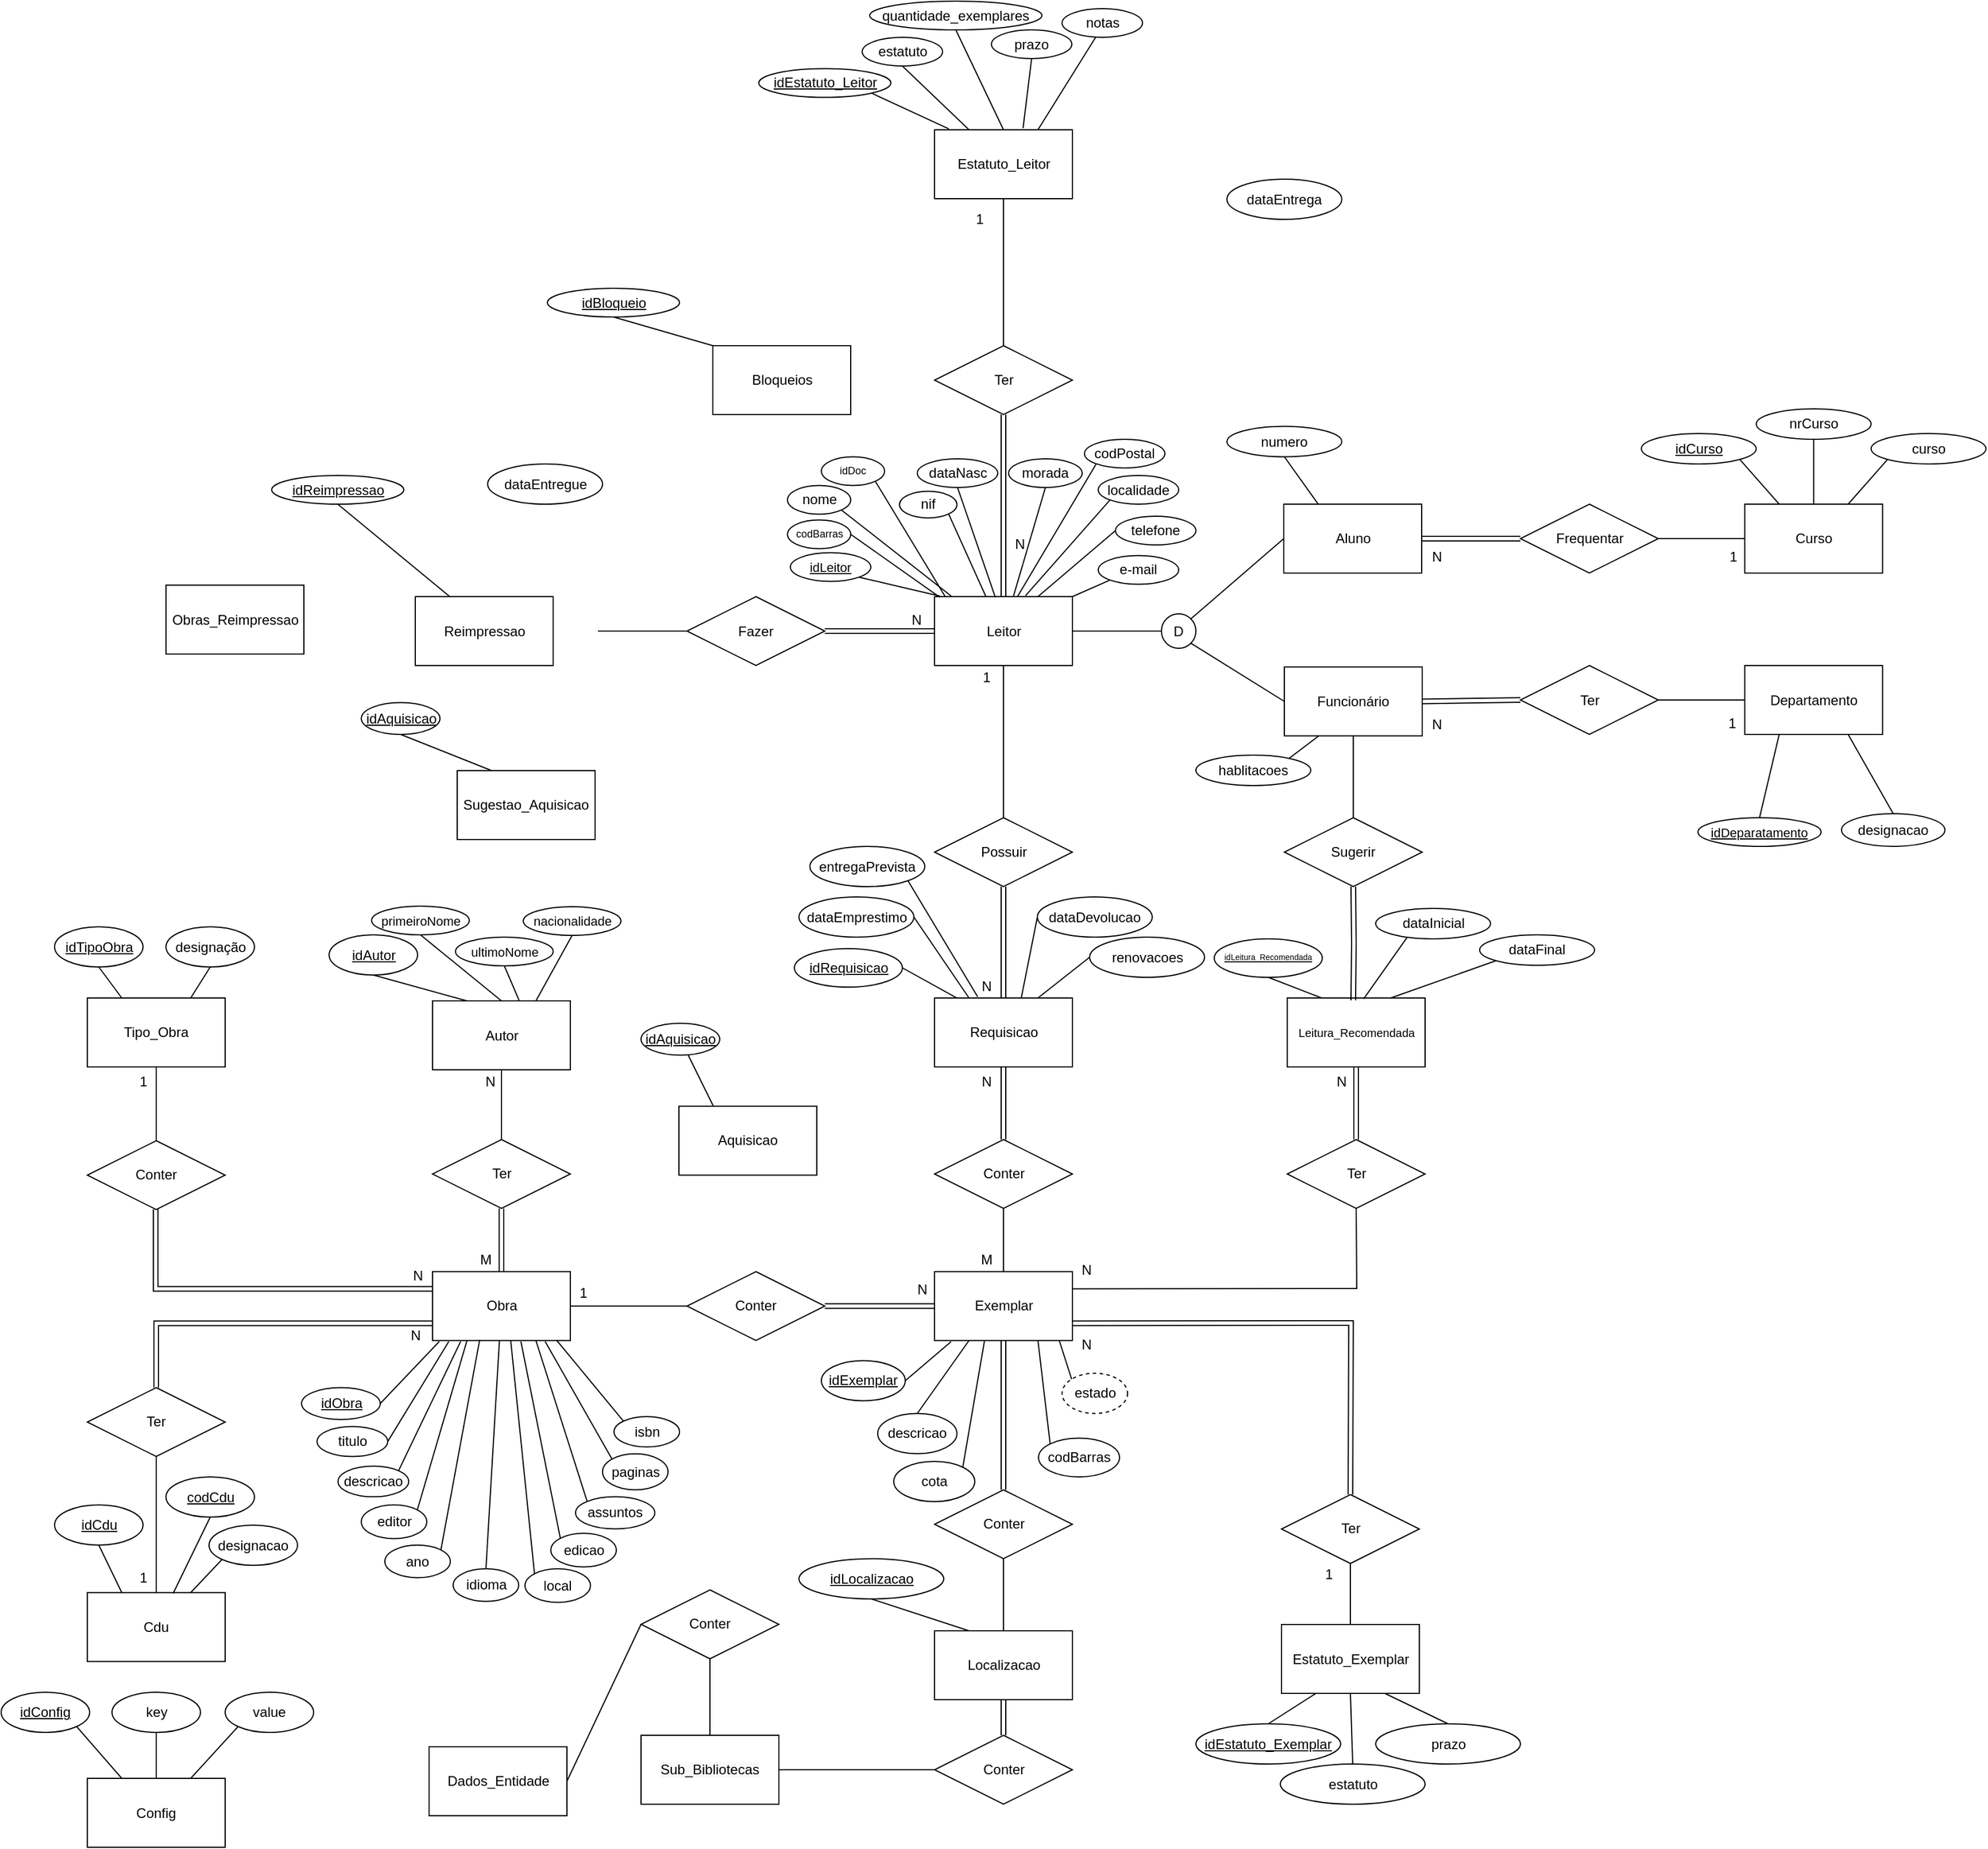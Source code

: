 <mxfile version="13.7.3" type="device"><diagram id="8KhDDaRiPGF0H9WiyI7R" name="Page-1"><mxGraphModel dx="988" dy="1846" grid="1" gridSize="10" guides="1" tooltips="1" connect="1" arrows="1" fold="1" page="1" pageScale="1" pageWidth="827" pageHeight="1169" math="0" shadow="0"><root><mxCell id="0"/><mxCell id="1" parent="0"/><mxCell id="igQv4-VLDC38SClWUheN-1" style="edgeStyle=orthogonalEdgeStyle;rounded=0;comic=0;orthogonalLoop=1;jettySize=auto;html=1;exitX=0.5;exitY=1;exitDx=0;exitDy=0;shadow=0;startArrow=none;startFill=0;endArrow=none;endFill=0;strokeColor=#000000;entryX=0.5;entryY=0;entryDx=0;entryDy=0;" edge="1" parent="1" source="igQv4-VLDC38SClWUheN-2" target="igQv4-VLDC38SClWUheN-163"><mxGeometry relative="1" as="geometry"><mxPoint x="1135.5" y="411" as="targetPoint"/></mxGeometry></mxCell><mxCell id="igQv4-VLDC38SClWUheN-2" value="Leitor" style="rounded=0;whiteSpace=wrap;html=1;aspect=fixed;" vertex="1" parent="1"><mxGeometry x="1075.5" y="268.5" width="120" height="60" as="geometry"/></mxCell><mxCell id="igQv4-VLDC38SClWUheN-3" style="rounded=0;orthogonalLoop=1;jettySize=auto;html=1;exitX=1;exitY=1;exitDx=0;exitDy=0;endArrow=none;endFill=0;" edge="1" parent="1" source="igQv4-VLDC38SClWUheN-4"><mxGeometry relative="1" as="geometry"><mxPoint x="1090" y="268" as="targetPoint"/></mxGeometry></mxCell><mxCell id="igQv4-VLDC38SClWUheN-4" value="nome" style="ellipse;whiteSpace=wrap;html=1;" vertex="1" parent="1"><mxGeometry x="947.5" y="171.75" width="55" height="25" as="geometry"/></mxCell><mxCell id="igQv4-VLDC38SClWUheN-5" value="" style="shape=link;html=1;entryX=0.5;entryY=0;entryDx=0;entryDy=0;exitX=0.5;exitY=1;exitDx=0;exitDy=0;" edge="1" parent="1" source="igQv4-VLDC38SClWUheN-162" target="igQv4-VLDC38SClWUheN-2"><mxGeometry width="50" height="50" relative="1" as="geometry"><mxPoint x="988.75" y="298.5" as="sourcePoint"/><mxPoint x="1035" y="208.5" as="targetPoint"/></mxGeometry></mxCell><mxCell id="igQv4-VLDC38SClWUheN-6" style="rounded=0;orthogonalLoop=1;jettySize=auto;html=1;exitX=1;exitY=1;exitDx=0;exitDy=0;endArrow=none;endFill=0;" edge="1" parent="1" source="igQv4-VLDC38SClWUheN-7"><mxGeometry relative="1" as="geometry"><mxPoint x="1080" y="268" as="targetPoint"/></mxGeometry></mxCell><mxCell id="igQv4-VLDC38SClWUheN-7" value="idLeitor" style="ellipse;whiteSpace=wrap;html=1;fontStyle=4;fontSize=11;" vertex="1" parent="1"><mxGeometry x="950" y="230.25" width="70" height="25" as="geometry"/></mxCell><mxCell id="igQv4-VLDC38SClWUheN-8" style="rounded=0;orthogonalLoop=1;jettySize=auto;html=1;exitX=0.5;exitY=1;exitDx=0;exitDy=0;endArrow=none;endFill=0;entryX=0.573;entryY=-0.01;entryDx=0;entryDy=0;entryPerimeter=0;" edge="1" parent="1" source="igQv4-VLDC38SClWUheN-9" target="igQv4-VLDC38SClWUheN-2"><mxGeometry relative="1" as="geometry"><mxPoint x="1140" y="268" as="targetPoint"/></mxGeometry></mxCell><mxCell id="igQv4-VLDC38SClWUheN-9" value="&lt;div&gt;morada&lt;/div&gt;" style="ellipse;whiteSpace=wrap;html=1;" vertex="1" parent="1"><mxGeometry x="1140" y="148.5" width="64" height="25" as="geometry"/></mxCell><mxCell id="igQv4-VLDC38SClWUheN-10" value="Estatuto_Leitor" style="rounded=0;whiteSpace=wrap;html=1;aspect=fixed;" vertex="1" parent="1"><mxGeometry x="1075.5" y="-138" width="120" height="60" as="geometry"/></mxCell><mxCell id="igQv4-VLDC38SClWUheN-11" value="1" style="text;html=1;strokeColor=none;fillColor=none;align=center;verticalAlign=middle;whiteSpace=wrap;rounded=0;" vertex="1" parent="1"><mxGeometry x="1105" y="-70" width="20" height="20" as="geometry"/></mxCell><mxCell id="igQv4-VLDC38SClWUheN-12" value="" style="html=1;entryX=0.5;entryY=0;entryDx=0;entryDy=0;exitX=0.5;exitY=1;exitDx=0;exitDy=0;startArrow=none;startFill=0;endArrow=none;endFill=0;" edge="1" parent="1" source="igQv4-VLDC38SClWUheN-10" target="igQv4-VLDC38SClWUheN-162"><mxGeometry width="50" height="50" relative="1" as="geometry"><mxPoint x="846.5" y="298.5" as="sourcePoint"/><mxPoint x="908.75" y="298.5" as="targetPoint"/></mxGeometry></mxCell><mxCell id="igQv4-VLDC38SClWUheN-13" value="idEstatuto_Leitor" style="ellipse;whiteSpace=wrap;html=1;fontStyle=4" vertex="1" parent="1"><mxGeometry x="922.5" y="-191.25" width="115" height="25" as="geometry"/></mxCell><mxCell id="igQv4-VLDC38SClWUheN-14" style="rounded=0;orthogonalLoop=1;jettySize=auto;html=1;exitX=0.5;exitY=1;exitDx=0;exitDy=0;entryX=0.25;entryY=0;entryDx=0;entryDy=0;endArrow=none;endFill=0;" edge="1" parent="1" source="igQv4-VLDC38SClWUheN-15" target="igQv4-VLDC38SClWUheN-10"><mxGeometry relative="1" as="geometry"/></mxCell><mxCell id="igQv4-VLDC38SClWUheN-15" value="estatuto" style="ellipse;whiteSpace=wrap;html=1;" vertex="1" parent="1"><mxGeometry x="1012.5" y="-218.5" width="70" height="25" as="geometry"/></mxCell><mxCell id="igQv4-VLDC38SClWUheN-16" style="rounded=0;orthogonalLoop=1;jettySize=auto;html=1;exitX=0.5;exitY=1;exitDx=0;exitDy=0;entryX=0.642;entryY=-0.022;entryDx=0;entryDy=0;endArrow=none;endFill=0;entryPerimeter=0;" edge="1" parent="1" source="igQv4-VLDC38SClWUheN-17" target="igQv4-VLDC38SClWUheN-10"><mxGeometry relative="1" as="geometry"><mxPoint x="1215" y="-142.25" as="targetPoint"/></mxGeometry></mxCell><mxCell id="igQv4-VLDC38SClWUheN-17" value="prazo" style="ellipse;whiteSpace=wrap;html=1;" vertex="1" parent="1"><mxGeometry x="1125" y="-225" width="70" height="25" as="geometry"/></mxCell><mxCell id="igQv4-VLDC38SClWUheN-18" style="rounded=0;orthogonalLoop=1;jettySize=auto;html=1;exitX=0.5;exitY=1;exitDx=0;exitDy=0;endArrow=none;endFill=0;entryX=0.75;entryY=0;entryDx=0;entryDy=0;" edge="1" parent="1" target="igQv4-VLDC38SClWUheN-10"><mxGeometry relative="1" as="geometry"><mxPoint x="1216.5" y="-219.75" as="sourcePoint"/><mxPoint x="1255" y="-142.25" as="targetPoint"/></mxGeometry></mxCell><mxCell id="igQv4-VLDC38SClWUheN-19" value="notas" style="ellipse;whiteSpace=wrap;html=1;" vertex="1" parent="1"><mxGeometry x="1186.5" y="-243.5" width="70" height="25" as="geometry"/></mxCell><mxCell id="igQv4-VLDC38SClWUheN-20" style="rounded=0;orthogonalLoop=1;jettySize=auto;html=1;exitX=1;exitY=1;exitDx=0;exitDy=0;entryX=0.103;entryY=-0.013;entryDx=0;entryDy=0;endArrow=none;endFill=0;elbow=vertical;entryPerimeter=0;" edge="1" parent="1" source="igQv4-VLDC38SClWUheN-13" target="igQv4-VLDC38SClWUheN-10"><mxGeometry relative="1" as="geometry"><mxPoint x="998" y="-169.75" as="sourcePoint"/><mxPoint x="1165" y="-145.25" as="targetPoint"/></mxGeometry></mxCell><mxCell id="igQv4-VLDC38SClWUheN-21" style="rounded=0;orthogonalLoop=1;jettySize=auto;html=1;exitX=0;exitY=1;exitDx=0;exitDy=0;entryX=0.604;entryY=-0.008;entryDx=0;entryDy=0;endArrow=none;endFill=0;entryPerimeter=0;" edge="1" parent="1" source="igQv4-VLDC38SClWUheN-22" target="igQv4-VLDC38SClWUheN-2"><mxGeometry relative="1" as="geometry"><mxPoint x="1183.5" y="262.5" as="targetPoint"/></mxGeometry></mxCell><mxCell id="igQv4-VLDC38SClWUheN-22" value="&lt;div&gt;codPostal&lt;/div&gt;" style="ellipse;whiteSpace=wrap;html=1;" vertex="1" parent="1"><mxGeometry x="1206" y="131.5" width="70" height="25" as="geometry"/></mxCell><mxCell id="igQv4-VLDC38SClWUheN-23" style="edgeStyle=orthogonalEdgeStyle;rounded=0;orthogonalLoop=1;jettySize=auto;html=1;exitX=0.5;exitY=1;exitDx=0;exitDy=0;" edge="1" parent="1" source="igQv4-VLDC38SClWUheN-9" target="igQv4-VLDC38SClWUheN-9"><mxGeometry relative="1" as="geometry"/></mxCell><mxCell id="igQv4-VLDC38SClWUheN-24" style="rounded=0;orthogonalLoop=1;jettySize=auto;html=1;exitX=0;exitY=0.5;exitDx=0;exitDy=0;entryX=0.75;entryY=0;entryDx=0;entryDy=0;endArrow=none;endFill=0;" edge="1" parent="1" target="igQv4-VLDC38SClWUheN-2" source="igQv4-VLDC38SClWUheN-25"><mxGeometry relative="1" as="geometry"><mxPoint x="1165" y="278.5" as="targetPoint"/><mxPoint x="1208" y="213" as="sourcePoint"/></mxGeometry></mxCell><mxCell id="igQv4-VLDC38SClWUheN-25" value="&lt;div&gt;telefone&lt;/div&gt;" style="ellipse;whiteSpace=wrap;html=1;" vertex="1" parent="1"><mxGeometry x="1233" y="198.5" width="70" height="25" as="geometry"/></mxCell><mxCell id="igQv4-VLDC38SClWUheN-26" style="edgeStyle=orthogonalEdgeStyle;rounded=0;orthogonalLoop=1;jettySize=auto;html=1;entryX=0;entryY=0.5;entryDx=0;entryDy=0;endArrow=none;endFill=0;" edge="1" parent="1" source="igQv4-VLDC38SClWUheN-27" target="igQv4-VLDC38SClWUheN-158"><mxGeometry relative="1" as="geometry"><mxPoint x="812" y="886.25" as="targetPoint"/></mxGeometry></mxCell><mxCell id="igQv4-VLDC38SClWUheN-27" value="Obra" style="rounded=0;whiteSpace=wrap;html=1;aspect=fixed;" vertex="1" parent="1"><mxGeometry x="638.5" y="856.25" width="120" height="60" as="geometry"/></mxCell><mxCell id="igQv4-VLDC38SClWUheN-28" style="rounded=0;orthogonalLoop=1;jettySize=auto;html=1;endArrow=none;endFill=0;entryX=1;entryY=0.5;entryDx=0;entryDy=0;exitX=0.049;exitY=1.014;exitDx=0;exitDy=0;exitPerimeter=0;" edge="1" parent="1" source="igQv4-VLDC38SClWUheN-27" target="igQv4-VLDC38SClWUheN-29"><mxGeometry relative="1" as="geometry"><mxPoint x="646.5" y="925" as="sourcePoint"/><mxPoint x="619" y="932.25" as="targetPoint"/></mxGeometry></mxCell><mxCell id="igQv4-VLDC38SClWUheN-29" value="idObra" style="ellipse;whiteSpace=wrap;html=1;fontStyle=4" vertex="1" parent="1"><mxGeometry x="524.5" y="957.25" width="68.5" height="27.75" as="geometry"/></mxCell><mxCell id="igQv4-VLDC38SClWUheN-30" style="rounded=0;orthogonalLoop=1;jettySize=auto;html=1;endArrow=none;endFill=0;exitX=1;exitY=0.5;exitDx=0;exitDy=0;entryX=0.118;entryY=1.014;entryDx=0;entryDy=0;entryPerimeter=0;" edge="1" parent="1" source="igQv4-VLDC38SClWUheN-31" target="igQv4-VLDC38SClWUheN-27"><mxGeometry relative="1" as="geometry"><mxPoint x="689" y="912.25" as="sourcePoint"/><mxPoint x="573" y="1222.25" as="targetPoint"/></mxGeometry></mxCell><mxCell id="igQv4-VLDC38SClWUheN-31" value="titulo" style="ellipse;whiteSpace=wrap;html=1;" vertex="1" parent="1"><mxGeometry x="538" y="991.12" width="61.5" height="26.13" as="geometry"/></mxCell><mxCell id="igQv4-VLDC38SClWUheN-32" style="edgeStyle=orthogonalEdgeStyle;shape=link;rounded=0;orthogonalLoop=1;jettySize=auto;html=1;entryX=0;entryY=0.5;entryDx=0;entryDy=0;exitX=1;exitY=0.5;exitDx=0;exitDy=0;" edge="1" parent="1" source="igQv4-VLDC38SClWUheN-158" target="igQv4-VLDC38SClWUheN-33"><mxGeometry relative="1" as="geometry"><mxPoint x="1002.5" y="886.25" as="sourcePoint"/></mxGeometry></mxCell><mxCell id="igQv4-VLDC38SClWUheN-33" value="Exemplar" style="rounded=0;whiteSpace=wrap;html=1;aspect=fixed;" vertex="1" parent="1"><mxGeometry x="1075.5" y="856.25" width="120" height="60" as="geometry"/></mxCell><mxCell id="igQv4-VLDC38SClWUheN-34" style="edgeStyle=orthogonalEdgeStyle;shape=link;rounded=0;orthogonalLoop=1;jettySize=auto;html=1;entryX=0.5;entryY=1;entryDx=0;entryDy=0;exitX=0.5;exitY=0;exitDx=0;exitDy=0;" edge="1" parent="1" source="igQv4-VLDC38SClWUheN-155" target="igQv4-VLDC38SClWUheN-122"><mxGeometry relative="1" as="geometry"><mxPoint x="1135.5" y="721.25" as="sourcePoint"/></mxGeometry></mxCell><mxCell id="igQv4-VLDC38SClWUheN-37" value="N" style="text;html=1;strokeColor=none;fillColor=none;align=center;verticalAlign=middle;whiteSpace=wrap;rounded=0;" vertex="1" parent="1"><mxGeometry x="1054.5" y="862.25" width="20" height="20" as="geometry"/></mxCell><mxCell id="igQv4-VLDC38SClWUheN-38" style="rounded=0;orthogonalLoop=1;jettySize=auto;html=1;exitX=0;exitY=1;exitDx=0;exitDy=0;endArrow=none;endFill=0;entryX=1;entryY=0;entryDx=0;entryDy=0;" edge="1" parent="1" source="igQv4-VLDC38SClWUheN-39" target="igQv4-VLDC38SClWUheN-2"><mxGeometry relative="1" as="geometry"><mxPoint x="1190" y="281.75" as="targetPoint"/></mxGeometry></mxCell><mxCell id="igQv4-VLDC38SClWUheN-39" value="&lt;div&gt;e-mail&lt;/div&gt;" style="ellipse;whiteSpace=wrap;html=1;" vertex="1" parent="1"><mxGeometry x="1218" y="232.75" width="70" height="25" as="geometry"/></mxCell><mxCell id="igQv4-VLDC38SClWUheN-40" style="rounded=0;orthogonalLoop=1;jettySize=auto;html=1;exitX=0;exitY=1;exitDx=0;exitDy=0;entryX=0.66;entryY=-0.013;entryDx=0;entryDy=0;endArrow=none;endFill=0;entryPerimeter=0;" edge="1" parent="1" source="igQv4-VLDC38SClWUheN-41" target="igQv4-VLDC38SClWUheN-2"><mxGeometry relative="1" as="geometry"><mxPoint x="1135" y="278.5" as="targetPoint"/></mxGeometry></mxCell><mxCell id="igQv4-VLDC38SClWUheN-41" value="&lt;div&gt;localidade&lt;/div&gt;" style="ellipse;whiteSpace=wrap;html=1;" vertex="1" parent="1"><mxGeometry x="1218" y="163" width="70" height="25" as="geometry"/></mxCell><mxCell id="igQv4-VLDC38SClWUheN-42" style="rounded=0;orthogonalLoop=1;jettySize=auto;html=1;exitX=1;exitY=1;exitDx=0;exitDy=0;endArrow=none;endFill=0;" edge="1" parent="1" source="igQv4-VLDC38SClWUheN-43"><mxGeometry relative="1" as="geometry"><mxPoint x="1120" y="268" as="targetPoint"/></mxGeometry></mxCell><mxCell id="igQv4-VLDC38SClWUheN-43" value="&lt;div&gt;nif&lt;/div&gt;" style="ellipse;whiteSpace=wrap;html=1;" vertex="1" parent="1"><mxGeometry x="1045" y="176.75" width="50" height="23.25" as="geometry"/></mxCell><mxCell id="igQv4-VLDC38SClWUheN-44" style="rounded=0;orthogonalLoop=1;jettySize=auto;html=1;endArrow=none;endFill=0;entryX=0.342;entryY=0.991;entryDx=0;entryDy=0;exitX=1;exitY=0;exitDx=0;exitDy=0;entryPerimeter=0;" edge="1" parent="1" source="igQv4-VLDC38SClWUheN-51" target="igQv4-VLDC38SClWUheN-27"><mxGeometry relative="1" as="geometry"><mxPoint x="685" y="967.63" as="sourcePoint"/><mxPoint x="681.103" y="891.75" as="targetPoint"/></mxGeometry></mxCell><mxCell id="igQv4-VLDC38SClWUheN-45" style="edgeStyle=orthogonalEdgeStyle;rounded=0;comic=0;orthogonalLoop=1;jettySize=auto;html=1;shadow=0;endArrow=none;endFill=0;strokeColor=#000000;entryX=0.5;entryY=1;entryDx=0;entryDy=0;" edge="1" parent="1" source="igQv4-VLDC38SClWUheN-46" target="igQv4-VLDC38SClWUheN-161"><mxGeometry relative="1" as="geometry"><mxPoint x="398.0" y="1060" as="targetPoint"/></mxGeometry></mxCell><mxCell id="igQv4-VLDC38SClWUheN-46" value="Cdu" style="rounded=0;whiteSpace=wrap;html=1;aspect=fixed;" vertex="1" parent="1"><mxGeometry x="338" y="1135.75" width="120" height="60" as="geometry"/></mxCell><mxCell id="igQv4-VLDC38SClWUheN-47" value="Estatuto_Exemplar" style="rounded=0;whiteSpace=wrap;html=1;aspect=fixed;" vertex="1" parent="1"><mxGeometry x="1377.5" y="1163.5" width="120" height="60" as="geometry"/></mxCell><mxCell id="igQv4-VLDC38SClWUheN-48" value="Tipo_Obra" style="rounded=0;whiteSpace=wrap;html=1;aspect=fixed;" vertex="1" parent="1"><mxGeometry x="338" y="618" width="120" height="60" as="geometry"/></mxCell><mxCell id="igQv4-VLDC38SClWUheN-49" style="edgeStyle=orthogonalEdgeStyle;shape=link;rounded=0;orthogonalLoop=1;jettySize=auto;html=1;entryX=0.5;entryY=0;entryDx=0;entryDy=0;endArrow=none;endFill=0;exitX=0.5;exitY=1;exitDx=0;exitDy=0;" edge="1" parent="1" source="igQv4-VLDC38SClWUheN-160" target="igQv4-VLDC38SClWUheN-27"><mxGeometry relative="1" as="geometry"><mxPoint x="698.5" y="802.25" as="sourcePoint"/></mxGeometry></mxCell><mxCell id="igQv4-VLDC38SClWUheN-50" value="editor" style="ellipse;whiteSpace=wrap;html=1;" vertex="1" parent="1"><mxGeometry x="576.5" y="1059.38" width="57" height="29.38" as="geometry"/></mxCell><mxCell id="igQv4-VLDC38SClWUheN-51" value="ano" style="ellipse;whiteSpace=wrap;html=1;" vertex="1" parent="1"><mxGeometry x="597" y="1094.38" width="57" height="28.38" as="geometry"/></mxCell><mxCell id="igQv4-VLDC38SClWUheN-52" value="descricao" style="ellipse;whiteSpace=wrap;html=1;" vertex="1" parent="1"><mxGeometry x="556.25" y="1025.68" width="61.5" height="26.63" as="geometry"/></mxCell><mxCell id="igQv4-VLDC38SClWUheN-53" value="assuntos" style="ellipse;whiteSpace=wrap;html=1;" vertex="1" parent="1"><mxGeometry x="763" y="1052.31" width="69" height="28" as="geometry"/></mxCell><mxCell id="igQv4-VLDC38SClWUheN-54" value="cota" style="ellipse;whiteSpace=wrap;html=1;" vertex="1" parent="1"><mxGeometry x="1040" y="1021.5" width="70.5" height="35" as="geometry"/></mxCell><mxCell id="igQv4-VLDC38SClWUheN-55" value="descricao" style="ellipse;whiteSpace=wrap;html=1;" vertex="1" parent="1"><mxGeometry x="1026" y="979.76" width="69" height="35" as="geometry"/></mxCell><mxCell id="igQv4-VLDC38SClWUheN-56" value="idEstatuto_Exemplar" style="ellipse;whiteSpace=wrap;html=1;fontStyle=4" vertex="1" parent="1"><mxGeometry x="1303" y="1250" width="126" height="35" as="geometry"/></mxCell><mxCell id="igQv4-VLDC38SClWUheN-57" value="estatuto" style="ellipse;whiteSpace=wrap;html=1;" vertex="1" parent="1"><mxGeometry x="1376.5" y="1285" width="126" height="35" as="geometry"/></mxCell><mxCell id="igQv4-VLDC38SClWUheN-58" value="prazo" style="ellipse;whiteSpace=wrap;html=1;" vertex="1" parent="1"><mxGeometry x="1459.5" y="1250" width="126" height="35" as="geometry"/></mxCell><mxCell id="igQv4-VLDC38SClWUheN-59" style="rounded=0;orthogonalLoop=1;jettySize=auto;html=1;endArrow=none;endFill=0;exitX=0.5;exitY=0;exitDx=0;exitDy=0;entryX=0.25;entryY=1;entryDx=0;entryDy=0;" edge="1" parent="1" source="igQv4-VLDC38SClWUheN-56" target="igQv4-VLDC38SClWUheN-47"><mxGeometry relative="1" as="geometry"><mxPoint x="1404.5" y="1235.5" as="sourcePoint"/><mxPoint x="1386.603" y="1205" as="targetPoint"/></mxGeometry></mxCell><mxCell id="igQv4-VLDC38SClWUheN-60" style="rounded=0;orthogonalLoop=1;jettySize=auto;html=1;endArrow=none;endFill=0;exitX=0.5;exitY=0;exitDx=0;exitDy=0;entryX=0.5;entryY=1;entryDx=0;entryDy=0;" edge="1" parent="1" source="igQv4-VLDC38SClWUheN-57" target="igQv4-VLDC38SClWUheN-47"><mxGeometry relative="1" as="geometry"><mxPoint x="1401.5" y="1255" as="sourcePoint"/><mxPoint x="1424.5" y="1215" as="targetPoint"/></mxGeometry></mxCell><mxCell id="igQv4-VLDC38SClWUheN-61" style="rounded=0;orthogonalLoop=1;jettySize=auto;html=1;endArrow=none;endFill=0;exitX=0.5;exitY=0;exitDx=0;exitDy=0;entryX=0.75;entryY=1;entryDx=0;entryDy=0;" edge="1" parent="1" source="igQv4-VLDC38SClWUheN-58" target="igQv4-VLDC38SClWUheN-47"><mxGeometry relative="1" as="geometry"><mxPoint x="1452.5" y="1295" as="sourcePoint"/><mxPoint x="1454.5" y="1215" as="targetPoint"/></mxGeometry></mxCell><mxCell id="igQv4-VLDC38SClWUheN-62" value="estado" style="ellipse;whiteSpace=wrap;html=1;dashed=1;fillColor=#ffffff;" vertex="1" parent="1"><mxGeometry x="1186.5" y="944.76" width="57" height="35" as="geometry"/></mxCell><mxCell id="igQv4-VLDC38SClWUheN-63" style="rounded=0;orthogonalLoop=1;jettySize=auto;html=1;endArrow=none;endFill=0;entryX=0.5;entryY=1;entryDx=0;entryDy=0;exitX=0.5;exitY=0;exitDx=0;exitDy=0;" edge="1" parent="1" source="igQv4-VLDC38SClWUheN-47" target="igQv4-VLDC38SClWUheN-156"><mxGeometry relative="1" as="geometry"><mxPoint x="1309.96" y="1129.5" as="sourcePoint"/><mxPoint x="1514.75" y="889.75" as="targetPoint"/></mxGeometry></mxCell><mxCell id="igQv4-VLDC38SClWUheN-64" value="1" style="text;html=1;strokeColor=none;fillColor=none;align=center;verticalAlign=middle;whiteSpace=wrap;rounded=0;" vertex="1" parent="1"><mxGeometry x="1409" y="1109.75" width="20" height="20" as="geometry"/></mxCell><mxCell id="igQv4-VLDC38SClWUheN-65" value="idExemplar" style="ellipse;whiteSpace=wrap;html=1;fontStyle=4" vertex="1" parent="1"><mxGeometry x="977" y="933.75" width="73" height="35" as="geometry"/></mxCell><mxCell id="igQv4-VLDC38SClWUheN-66" style="rounded=0;orthogonalLoop=1;jettySize=auto;html=1;endArrow=none;endFill=0;entryX=0.12;entryY=1.017;entryDx=0;entryDy=0;exitX=1;exitY=0.5;exitDx=0;exitDy=0;entryPerimeter=0;" edge="1" parent="1" source="igQv4-VLDC38SClWUheN-65" target="igQv4-VLDC38SClWUheN-33"><mxGeometry relative="1" as="geometry"><mxPoint x="1038.4" y="916.25" as="sourcePoint"/><mxPoint x="1020.503" y="885.75" as="targetPoint"/></mxGeometry></mxCell><mxCell id="igQv4-VLDC38SClWUheN-67" style="rounded=0;orthogonalLoop=1;jettySize=auto;html=1;endArrow=none;endFill=0;entryX=0.904;entryY=0.996;entryDx=0;entryDy=0;exitX=0;exitY=0;exitDx=0;exitDy=0;entryPerimeter=0;" edge="1" parent="1" source="igQv4-VLDC38SClWUheN-62" target="igQv4-VLDC38SClWUheN-33"><mxGeometry relative="1" as="geometry"><mxPoint x="1157" y="949" as="sourcePoint"/><mxPoint x="1208" y="916" as="targetPoint"/></mxGeometry></mxCell><mxCell id="igQv4-VLDC38SClWUheN-68" style="rounded=0;orthogonalLoop=1;jettySize=auto;html=1;endArrow=none;endFill=0;entryX=0.25;entryY=1;entryDx=0;entryDy=0;exitX=0.5;exitY=0;exitDx=0;exitDy=0;" edge="1" parent="1" source="igQv4-VLDC38SClWUheN-55" target="igQv4-VLDC38SClWUheN-33"><mxGeometry relative="1" as="geometry"><mxPoint x="1145.5" y="955" as="sourcePoint"/><mxPoint x="1110.5" y="892" as="targetPoint"/></mxGeometry></mxCell><mxCell id="igQv4-VLDC38SClWUheN-69" style="rounded=0;orthogonalLoop=1;jettySize=auto;html=1;endArrow=none;endFill=0;exitX=1;exitY=0;exitDx=0;exitDy=0;entryX=0.362;entryY=1.007;entryDx=0;entryDy=0;entryPerimeter=0;" edge="1" parent="1" source="igQv4-VLDC38SClWUheN-54" target="igQv4-VLDC38SClWUheN-33"><mxGeometry relative="1" as="geometry"><mxPoint x="1252" y="915.25" as="sourcePoint"/><mxPoint x="1170.5" y="892" as="targetPoint"/></mxGeometry></mxCell><mxCell id="igQv4-VLDC38SClWUheN-70" value="N" style="text;html=1;strokeColor=none;fillColor=none;align=center;verticalAlign=middle;whiteSpace=wrap;rounded=0;" vertex="1" parent="1"><mxGeometry x="678.5" y="680.5" width="20" height="20" as="geometry"/></mxCell><mxCell id="igQv4-VLDC38SClWUheN-71" value="M" style="text;html=1;strokeColor=none;fillColor=none;align=center;verticalAlign=middle;whiteSpace=wrap;rounded=0;" vertex="1" parent="1"><mxGeometry x="675" y="836.25" width="20" height="20" as="geometry"/></mxCell><mxCell id="igQv4-VLDC38SClWUheN-72" style="edgeStyle=orthogonalEdgeStyle;shape=link;rounded=0;orthogonalLoop=1;jettySize=auto;html=1;entryX=0;entryY=0.25;entryDx=0;entryDy=0;endArrow=none;endFill=0;" edge="1" parent="1" target="igQv4-VLDC38SClWUheN-27"><mxGeometry relative="1" as="geometry"><mxPoint x="397.5" y="802" as="sourcePoint"/><Array as="points"><mxPoint x="397.5" y="871"/></Array></mxGeometry></mxCell><mxCell id="igQv4-VLDC38SClWUheN-73" style="edgeStyle=orthogonalEdgeStyle;rounded=0;orthogonalLoop=1;jettySize=auto;html=1;entryX=0.5;entryY=1;entryDx=0;entryDy=0;endArrow=none;endFill=0;exitX=0.5;exitY=0;exitDx=0;exitDy=0;" edge="1" parent="1" source="igQv4-VLDC38SClWUheN-159" target="igQv4-VLDC38SClWUheN-48"><mxGeometry relative="1" as="geometry"><mxPoint x="398.0" y="722.25" as="sourcePoint"/></mxGeometry></mxCell><mxCell id="igQv4-VLDC38SClWUheN-74" value="1" style="text;html=1;strokeColor=none;fillColor=none;align=center;verticalAlign=middle;whiteSpace=wrap;rounded=0;" vertex="1" parent="1"><mxGeometry x="376.5" y="680.5" width="20" height="20" as="geometry"/></mxCell><mxCell id="igQv4-VLDC38SClWUheN-75" value="N" style="text;html=1;strokeColor=none;fillColor=none;align=center;verticalAlign=middle;whiteSpace=wrap;rounded=0;" vertex="1" parent="1"><mxGeometry x="615.5" y="849.75" width="20" height="20" as="geometry"/></mxCell><mxCell id="igQv4-VLDC38SClWUheN-76" value="idTipoObra" style="ellipse;whiteSpace=wrap;html=1;fontStyle=4" vertex="1" parent="1"><mxGeometry x="309.5" y="556" width="77" height="35" as="geometry"/></mxCell><mxCell id="igQv4-VLDC38SClWUheN-77" style="rounded=0;orthogonalLoop=1;jettySize=auto;html=1;endArrow=none;endFill=0;entryX=0.5;entryY=1;entryDx=0;entryDy=0;exitX=0.25;exitY=0;exitDx=0;exitDy=0;" edge="1" parent="1" source="igQv4-VLDC38SClWUheN-48" target="igQv4-VLDC38SClWUheN-76"><mxGeometry relative="1" as="geometry"><mxPoint x="406.5" y="576" as="sourcePoint"/><mxPoint x="410" y="492.75" as="targetPoint"/></mxGeometry></mxCell><mxCell id="igQv4-VLDC38SClWUheN-78" value="designação" style="ellipse;whiteSpace=wrap;html=1;" vertex="1" parent="1"><mxGeometry x="406.5" y="556" width="77" height="35" as="geometry"/></mxCell><mxCell id="igQv4-VLDC38SClWUheN-79" style="rounded=0;orthogonalLoop=1;jettySize=auto;html=1;endArrow=none;endFill=0;entryX=0.5;entryY=1;entryDx=0;entryDy=0;exitX=0.75;exitY=0;exitDx=0;exitDy=0;" edge="1" parent="1" source="igQv4-VLDC38SClWUheN-48" target="igQv4-VLDC38SClWUheN-78"><mxGeometry relative="1" as="geometry"><mxPoint x="426.5" y="624.75" as="sourcePoint"/><mxPoint x="418.0" y="562.25" as="targetPoint"/></mxGeometry></mxCell><mxCell id="igQv4-VLDC38SClWUheN-80" value="quantidade_exemplares" style="ellipse;whiteSpace=wrap;html=1;" vertex="1" parent="1"><mxGeometry x="1019" y="-250" width="150" height="25" as="geometry"/></mxCell><mxCell id="igQv4-VLDC38SClWUheN-81" style="rounded=0;orthogonalLoop=1;jettySize=auto;html=1;exitX=0.5;exitY=1;exitDx=0;exitDy=0;entryX=0.5;entryY=0;entryDx=0;entryDy=0;endArrow=none;endFill=0;" edge="1" parent="1" source="igQv4-VLDC38SClWUheN-80" target="igQv4-VLDC38SClWUheN-10"><mxGeometry relative="1" as="geometry"><mxPoint x="1225" y="-132.25" as="targetPoint"/><mxPoint x="1272" y="-190.75" as="sourcePoint"/></mxGeometry></mxCell><mxCell id="igQv4-VLDC38SClWUheN-82" value="idCdu" style="ellipse;whiteSpace=wrap;html=1;fontStyle=4" vertex="1" parent="1"><mxGeometry x="309.5" y="1059.38" width="77" height="35" as="geometry"/></mxCell><mxCell id="igQv4-VLDC38SClWUheN-83" value="designacao" style="ellipse;whiteSpace=wrap;html=1;fontStyle=0" vertex="1" parent="1"><mxGeometry x="444" y="1077" width="77" height="35" as="geometry"/></mxCell><mxCell id="igQv4-VLDC38SClWUheN-84" value="paginas" style="ellipse;whiteSpace=wrap;html=1;" vertex="1" parent="1"><mxGeometry x="786.5" y="1014.88" width="57" height="31.37" as="geometry"/></mxCell><mxCell id="igQv4-VLDC38SClWUheN-85" style="rounded=0;orthogonalLoop=1;jettySize=auto;html=1;endArrow=none;endFill=0;exitX=0.25;exitY=0;exitDx=0;exitDy=0;entryX=0.5;entryY=1;entryDx=0;entryDy=0;" edge="1" parent="1" source="igQv4-VLDC38SClWUheN-46" target="igQv4-VLDC38SClWUheN-82"><mxGeometry relative="1" as="geometry"><mxPoint x="402.25" y="1157.38" as="sourcePoint"/><mxPoint x="376.5" y="1120.75" as="targetPoint"/></mxGeometry></mxCell><mxCell id="igQv4-VLDC38SClWUheN-86" style="rounded=0;orthogonalLoop=1;jettySize=auto;html=1;endArrow=none;endFill=0;entryX=0;entryY=1;entryDx=0;entryDy=0;exitX=0.75;exitY=0;exitDx=0;exitDy=0;" edge="1" parent="1" source="igQv4-VLDC38SClWUheN-46" target="igQv4-VLDC38SClWUheN-83"><mxGeometry relative="1" as="geometry"><mxPoint x="495.25" y="1144.88" as="sourcePoint"/><mxPoint x="469.5" y="1088.38" as="targetPoint"/></mxGeometry></mxCell><mxCell id="igQv4-VLDC38SClWUheN-87" value="N" style="text;html=1;strokeColor=none;fillColor=none;align=center;verticalAlign=middle;whiteSpace=wrap;rounded=0;" vertex="1" parent="1"><mxGeometry x="1050" y="278.5" width="20" height="20" as="geometry"/></mxCell><mxCell id="igQv4-VLDC38SClWUheN-88" value="dataNasc" style="ellipse;whiteSpace=wrap;html=1;" vertex="1" parent="1"><mxGeometry x="1060.5" y="148.5" width="70" height="25" as="geometry"/></mxCell><mxCell id="igQv4-VLDC38SClWUheN-89" style="edgeStyle=orthogonalEdgeStyle;rounded=0;comic=0;orthogonalLoop=1;jettySize=auto;html=1;entryX=0;entryY=0.75;entryDx=0;entryDy=0;shadow=0;endArrow=none;endFill=0;strokeColor=#000000;shape=link;exitX=0.5;exitY=0;exitDx=0;exitDy=0;" edge="1" parent="1" source="igQv4-VLDC38SClWUheN-161" target="igQv4-VLDC38SClWUheN-27"><mxGeometry relative="1" as="geometry"><mxPoint x="398.0" y="980" as="sourcePoint"/></mxGeometry></mxCell><mxCell id="igQv4-VLDC38SClWUheN-90" value="N" style="text;html=1;strokeColor=none;fillColor=none;align=center;verticalAlign=middle;whiteSpace=wrap;rounded=0;" vertex="1" parent="1"><mxGeometry x="613.5" y="902.25" width="20" height="20" as="geometry"/></mxCell><mxCell id="igQv4-VLDC38SClWUheN-91" style="edgeStyle=orthogonalEdgeStyle;rounded=0;comic=0;orthogonalLoop=1;jettySize=auto;html=1;exitX=0.5;exitY=1;exitDx=0;exitDy=0;entryX=0.5;entryY=0;entryDx=0;entryDy=0;shadow=0;endArrow=none;endFill=0;strokeColor=#000000;" edge="1" parent="1" source="igQv4-VLDC38SClWUheN-92" target="igQv4-VLDC38SClWUheN-160"><mxGeometry relative="1" as="geometry"><mxPoint x="698.5" y="722.25" as="targetPoint"/></mxGeometry></mxCell><mxCell id="igQv4-VLDC38SClWUheN-92" value="Autor" style="rounded=0;whiteSpace=wrap;html=1;aspect=fixed;" vertex="1" parent="1"><mxGeometry x="638.5" y="620.5" width="120" height="60" as="geometry"/></mxCell><mxCell id="igQv4-VLDC38SClWUheN-93" value="N" style="text;html=1;strokeColor=none;fillColor=none;align=center;verticalAlign=middle;whiteSpace=wrap;rounded=0;" vertex="1" parent="1"><mxGeometry x="1110.5" y="680.5" width="20" height="20" as="geometry"/></mxCell><mxCell id="igQv4-VLDC38SClWUheN-94" value="idReq&lt;span style=&quot;text-decoration: none&quot;&gt;uisicao&lt;/span&gt;" style="ellipse;whiteSpace=wrap;html=1;fontStyle=4" vertex="1" parent="1"><mxGeometry x="953.5" y="575" width="94" height="33.5" as="geometry"/></mxCell><mxCell id="igQv4-VLDC38SClWUheN-95" style="rounded=0;orthogonalLoop=1;jettySize=auto;html=1;endArrow=none;endFill=0;entryX=1;entryY=0.5;entryDx=0;entryDy=0;exitX=0.191;exitY=0.033;exitDx=0;exitDy=0;exitPerimeter=0;" edge="1" parent="1" source="igQv4-VLDC38SClWUheN-122" target="igQv4-VLDC38SClWUheN-94"><mxGeometry relative="1" as="geometry"><mxPoint x="1493.661" y="891.75" as="sourcePoint"/><mxPoint x="1475.585" y="916.169" as="targetPoint"/></mxGeometry></mxCell><mxCell id="igQv4-VLDC38SClWUheN-96" value="renovacoes" style="ellipse;whiteSpace=wrap;html=1;" vertex="1" parent="1"><mxGeometry x="1210.5" y="565" width="100" height="35" as="geometry"/></mxCell><mxCell id="igQv4-VLDC38SClWUheN-97" style="rounded=0;orthogonalLoop=1;jettySize=auto;html=1;endArrow=none;endFill=0;exitX=0;exitY=0.5;exitDx=0;exitDy=0;entryX=0.75;entryY=0;entryDx=0;entryDy=0;" edge="1" parent="1" source="igQv4-VLDC38SClWUheN-96" target="igQv4-VLDC38SClWUheN-122"><mxGeometry relative="1" as="geometry"><mxPoint x="1615.75" y="960" as="sourcePoint"/><mxPoint x="1587.15" y="893.26" as="targetPoint"/></mxGeometry></mxCell><mxCell id="igQv4-VLDC38SClWUheN-98" value="1" style="text;html=1;strokeColor=none;fillColor=none;align=center;verticalAlign=middle;whiteSpace=wrap;rounded=0;" vertex="1" parent="1"><mxGeometry x="376.5" y="1113.38" width="20" height="20" as="geometry"/></mxCell><mxCell id="igQv4-VLDC38SClWUheN-99" value="idioma" style="ellipse;whiteSpace=wrap;html=1;" vertex="1" parent="1"><mxGeometry x="656.5" y="1115" width="57" height="28.38" as="geometry"/></mxCell><mxCell id="igQv4-VLDC38SClWUheN-100" value="primeiroNome" style="ellipse;whiteSpace=wrap;html=1;fontStyle=0;fontSize=11;" vertex="1" parent="1"><mxGeometry x="585.5" y="538" width="85" height="25" as="geometry"/></mxCell><mxCell id="igQv4-VLDC38SClWUheN-101" value="ultimoNome" style="ellipse;whiteSpace=wrap;html=1;fontStyle=0;fontSize=11;" vertex="1" parent="1"><mxGeometry x="658.5" y="565" width="85" height="25" as="geometry"/></mxCell><mxCell id="igQv4-VLDC38SClWUheN-102" style="rounded=0;orthogonalLoop=1;jettySize=auto;html=1;exitX=0.5;exitY=1;exitDx=0;exitDy=0;entryX=0.25;entryY=0;entryDx=0;entryDy=0;endArrow=none;endFill=0;elbow=vertical;" edge="1" parent="1" source="igQv4-VLDC38SClWUheN-126" target="igQv4-VLDC38SClWUheN-92"><mxGeometry relative="1" as="geometry"><mxPoint x="593.0" y="586" as="sourcePoint"/><mxPoint x="586.5" y="630.5" as="targetPoint"/></mxGeometry></mxCell><mxCell id="igQv4-VLDC38SClWUheN-103" style="rounded=0;orthogonalLoop=1;jettySize=auto;html=1;exitX=0.5;exitY=1;exitDx=0;exitDy=0;entryX=0.5;entryY=0;entryDx=0;entryDy=0;endArrow=none;endFill=0;elbow=vertical;" edge="1" parent="1" source="igQv4-VLDC38SClWUheN-100" target="igQv4-VLDC38SClWUheN-92"><mxGeometry relative="1" as="geometry"><mxPoint x="626" y="563.5" as="sourcePoint"/><mxPoint x="678.5" y="630.5" as="targetPoint"/></mxGeometry></mxCell><mxCell id="igQv4-VLDC38SClWUheN-104" style="rounded=0;orthogonalLoop=1;jettySize=auto;html=1;exitX=0.5;exitY=1;exitDx=0;exitDy=0;entryX=0.628;entryY=-0.008;entryDx=0;entryDy=0;endArrow=none;endFill=0;elbow=vertical;entryPerimeter=0;" edge="1" parent="1" source="igQv4-VLDC38SClWUheN-101" target="igQv4-VLDC38SClWUheN-92"><mxGeometry relative="1" as="geometry"><mxPoint x="681" y="586" as="sourcePoint"/><mxPoint x="708.5" y="630.5" as="targetPoint"/></mxGeometry></mxCell><mxCell id="igQv4-VLDC38SClWUheN-105" value="isbn" style="ellipse;whiteSpace=wrap;html=1;" vertex="1" parent="1"><mxGeometry x="796.5" y="982.51" width="57" height="26.37" as="geometry"/></mxCell><mxCell id="igQv4-VLDC38SClWUheN-106" value="nacionalidade" style="ellipse;whiteSpace=wrap;html=1;fontStyle=0;fontSize=11;" vertex="1" parent="1"><mxGeometry x="717.5" y="538.5" width="85" height="25" as="geometry"/></mxCell><mxCell id="igQv4-VLDC38SClWUheN-107" value="codCdu" style="ellipse;whiteSpace=wrap;html=1;fontStyle=4" vertex="1" parent="1"><mxGeometry x="406.5" y="1035" width="77" height="35" as="geometry"/></mxCell><mxCell id="igQv4-VLDC38SClWUheN-115" value="N" style="text;html=1;strokeColor=none;fillColor=none;align=center;verticalAlign=middle;whiteSpace=wrap;rounded=0;" vertex="1" parent="1"><mxGeometry x="1198" y="910" width="20" height="20" as="geometry"/></mxCell><mxCell id="igQv4-VLDC38SClWUheN-116" value="D" style="ellipse;whiteSpace=wrap;html=1;aspect=fixed;" vertex="1" parent="1"><mxGeometry x="1273" y="283.5" width="30" height="30" as="geometry"/></mxCell><mxCell id="igQv4-VLDC38SClWUheN-117" value="" style="endArrow=none;html=1;exitX=0;exitY=0.5;exitDx=0;exitDy=0;entryX=1;entryY=0.5;entryDx=0;entryDy=0;" edge="1" parent="1" source="igQv4-VLDC38SClWUheN-116" target="igQv4-VLDC38SClWUheN-2"><mxGeometry width="50" height="50" relative="1" as="geometry"><mxPoint x="1011.75" y="479.25" as="sourcePoint"/><mxPoint x="1217" y="315" as="targetPoint"/></mxGeometry></mxCell><mxCell id="igQv4-VLDC38SClWUheN-121" style="edgeStyle=orthogonalEdgeStyle;rounded=0;comic=0;orthogonalLoop=1;jettySize=auto;html=1;entryX=0.5;entryY=0;entryDx=0;entryDy=0;shadow=0;startArrow=none;startFill=0;endArrow=none;endFill=0;strokeColor=#000000;exitX=0.5;exitY=1;exitDx=0;exitDy=0;" edge="1" parent="1" source="igQv4-VLDC38SClWUheN-155" target="igQv4-VLDC38SClWUheN-33"><mxGeometry relative="1" as="geometry"><mxPoint x="1135.5" y="801.25" as="sourcePoint"/></mxGeometry></mxCell><mxCell id="igQv4-VLDC38SClWUheN-122" value="Requisicao" style="rounded=0;whiteSpace=wrap;html=1;aspect=fixed;" vertex="1" parent="1"><mxGeometry x="1075.5" y="618" width="120" height="60" as="geometry"/></mxCell><mxCell id="igQv4-VLDC38SClWUheN-123" style="edgeStyle=orthogonalEdgeStyle;rounded=0;comic=0;orthogonalLoop=1;jettySize=auto;html=1;shadow=0;startArrow=none;startFill=0;endArrow=none;endFill=0;strokeColor=#000000;shape=link;entryX=0.5;entryY=0;entryDx=0;entryDy=0;exitX=0.5;exitY=1;exitDx=0;exitDy=0;" edge="1" parent="1" source="igQv4-VLDC38SClWUheN-163" target="igQv4-VLDC38SClWUheN-122"><mxGeometry relative="1" as="geometry"><mxPoint x="1262" y="760.62" as="targetPoint"/><mxPoint x="1135.5" y="556" as="sourcePoint"/></mxGeometry></mxCell><mxCell id="igQv4-VLDC38SClWUheN-124" value="N" style="text;html=1;strokeColor=none;fillColor=none;align=center;verticalAlign=middle;whiteSpace=wrap;rounded=0;" vertex="1" parent="1"><mxGeometry x="1110.5" y="598" width="20" height="20" as="geometry"/></mxCell><mxCell id="igQv4-VLDC38SClWUheN-125" value="M" style="text;html=1;strokeColor=none;fillColor=none;align=center;verticalAlign=middle;whiteSpace=wrap;rounded=0;" vertex="1" parent="1"><mxGeometry x="1110.5" y="836.25" width="20" height="20" as="geometry"/></mxCell><mxCell id="igQv4-VLDC38SClWUheN-126" value="idAutor" style="ellipse;whiteSpace=wrap;html=1;fontStyle=4" vertex="1" parent="1"><mxGeometry x="548.5" y="563" width="77" height="35" as="geometry"/></mxCell><mxCell id="igQv4-VLDC38SClWUheN-127" style="rounded=0;orthogonalLoop=1;jettySize=auto;html=1;exitX=0.5;exitY=1;exitDx=0;exitDy=0;entryX=0.75;entryY=0;entryDx=0;entryDy=0;endArrow=none;endFill=0;elbow=vertical;" edge="1" parent="1" source="igQv4-VLDC38SClWUheN-106" target="igQv4-VLDC38SClWUheN-92"><mxGeometry relative="1" as="geometry"><mxPoint x="716" y="588.5" as="sourcePoint"/><mxPoint x="738.5" y="630.5" as="targetPoint"/></mxGeometry></mxCell><mxCell id="igQv4-VLDC38SClWUheN-128" value="1" style="text;html=1;strokeColor=none;fillColor=none;align=center;verticalAlign=middle;whiteSpace=wrap;rounded=0;" vertex="1" parent="1"><mxGeometry x="1110.5" y="328.5" width="20" height="20" as="geometry"/></mxCell><mxCell id="igQv4-VLDC38SClWUheN-131" value="dataEmprestimo&lt;br&gt;" style="ellipse;whiteSpace=wrap;html=1;" vertex="1" parent="1"><mxGeometry x="957.5" y="530.0" width="100" height="35" as="geometry"/></mxCell><mxCell id="igQv4-VLDC38SClWUheN-132" style="rounded=0;orthogonalLoop=1;jettySize=auto;html=1;endArrow=none;endFill=0;entryX=1;entryY=0.5;entryDx=0;entryDy=0;exitX=0.25;exitY=0;exitDx=0;exitDy=0;" edge="1" parent="1" source="igQv4-VLDC38SClWUheN-122" target="igQv4-VLDC38SClWUheN-131"><mxGeometry relative="1" as="geometry"><mxPoint x="1105.5" y="615" as="sourcePoint"/><mxPoint x="1085.5" y="565" as="targetPoint"/></mxGeometry></mxCell><mxCell id="igQv4-VLDC38SClWUheN-133" style="rounded=0;orthogonalLoop=1;jettySize=auto;html=1;endArrow=none;endFill=0;entryX=1;entryY=1;entryDx=0;entryDy=0;exitX=0.313;exitY=-0.017;exitDx=0;exitDy=0;exitPerimeter=0;" edge="1" parent="1" source="igQv4-VLDC38SClWUheN-122" target="igQv4-VLDC38SClWUheN-134"><mxGeometry relative="1" as="geometry"><mxPoint x="1193.5" y="680.5" as="sourcePoint"/><mxPoint x="1234.75" y="627.12" as="targetPoint"/></mxGeometry></mxCell><mxCell id="igQv4-VLDC38SClWUheN-134" value="entregaPrevista" style="ellipse;whiteSpace=wrap;html=1;" vertex="1" parent="1"><mxGeometry x="967" y="486" width="100" height="35" as="geometry"/></mxCell><mxCell id="igQv4-VLDC38SClWUheN-135" value="dataDevolucao" style="ellipse;whiteSpace=wrap;html=1;" vertex="1" parent="1"><mxGeometry x="1165" y="530.0" width="100" height="35" as="geometry"/></mxCell><mxCell id="igQv4-VLDC38SClWUheN-136" style="rounded=0;orthogonalLoop=1;jettySize=auto;html=1;endArrow=none;endFill=0;entryX=0;entryY=0.5;entryDx=0;entryDy=0;exitX=0.629;exitY=0;exitDx=0;exitDy=0;exitPerimeter=0;" edge="1" parent="1" source="igQv4-VLDC38SClWUheN-122" target="igQv4-VLDC38SClWUheN-135"><mxGeometry relative="1" as="geometry"><mxPoint x="1170.5" y="615" as="sourcePoint"/><mxPoint x="1236.5" y="531.75" as="targetPoint"/></mxGeometry></mxCell><mxCell id="igQv4-VLDC38SClWUheN-137" style="rounded=0;orthogonalLoop=1;jettySize=auto;html=1;endArrow=none;endFill=0;entryX=0.5;entryY=1;entryDx=0;entryDy=0;exitX=0.623;exitY=0.01;exitDx=0;exitDy=0;exitPerimeter=0;" edge="1" parent="1" source="igQv4-VLDC38SClWUheN-46" target="igQv4-VLDC38SClWUheN-107"><mxGeometry relative="1" as="geometry"><mxPoint x="389.5" y="1105.75" as="sourcePoint"/><mxPoint x="444" y="1070.75" as="targetPoint"/></mxGeometry></mxCell><mxCell id="igQv4-VLDC38SClWUheN-139" style="rounded=0;orthogonalLoop=1;jettySize=auto;html=1;endArrow=none;endFill=0;exitX=0.5;exitY=0;exitDx=0;exitDy=0;" edge="1" parent="1" source="igQv4-VLDC38SClWUheN-99" target="igQv4-VLDC38SClWUheN-27"><mxGeometry relative="1" as="geometry"><mxPoint x="984" y="899.25" as="sourcePoint"/><mxPoint x="876.5" y="1047" as="targetPoint"/></mxGeometry></mxCell><mxCell id="igQv4-VLDC38SClWUheN-140" style="rounded=0;orthogonalLoop=1;jettySize=auto;html=1;endArrow=none;endFill=0;exitX=1;exitY=0;exitDx=0;exitDy=0;entryX=0.204;entryY=1.014;entryDx=0;entryDy=0;entryPerimeter=0;" edge="1" parent="1" source="igQv4-VLDC38SClWUheN-52" target="igQv4-VLDC38SClWUheN-27"><mxGeometry relative="1" as="geometry"><mxPoint x="709" y="1030" as="sourcePoint"/><mxPoint x="676.5" y="916" as="targetPoint"/></mxGeometry></mxCell><mxCell id="igQv4-VLDC38SClWUheN-141" style="rounded=0;orthogonalLoop=1;jettySize=auto;html=1;endArrow=none;endFill=0;exitX=1;exitY=0;exitDx=0;exitDy=0;entryX=0.25;entryY=1;entryDx=0;entryDy=0;" edge="1" parent="1" source="igQv4-VLDC38SClWUheN-50" target="igQv4-VLDC38SClWUheN-27"><mxGeometry relative="1" as="geometry"><mxPoint x="709" y="1030" as="sourcePoint"/><mxPoint x="686.5" y="916" as="targetPoint"/></mxGeometry></mxCell><mxCell id="igQv4-VLDC38SClWUheN-142" style="rounded=0;orthogonalLoop=1;jettySize=auto;html=1;endArrow=none;endFill=0;exitX=0;exitY=0;exitDx=0;exitDy=0;" edge="1" parent="1" source="igQv4-VLDC38SClWUheN-105"><mxGeometry relative="1" as="geometry"><mxPoint x="776" y="1020" as="sourcePoint"/><mxPoint x="746.5" y="916" as="targetPoint"/></mxGeometry></mxCell><mxCell id="igQv4-VLDC38SClWUheN-143" style="rounded=0;orthogonalLoop=1;jettySize=auto;html=1;endArrow=none;endFill=0;entryX=0.75;entryY=1;entryDx=0;entryDy=0;exitX=0;exitY=0;exitDx=0;exitDy=0;" edge="1" parent="1" source="igQv4-VLDC38SClWUheN-53" target="igQv4-VLDC38SClWUheN-27"><mxGeometry relative="1" as="geometry"><mxPoint x="757.5" y="1043.63" as="sourcePoint"/><mxPoint x="749.66" y="927.87" as="targetPoint"/></mxGeometry></mxCell><mxCell id="igQv4-VLDC38SClWUheN-144" style="rounded=0;orthogonalLoop=1;jettySize=auto;html=1;endArrow=none;endFill=0;exitX=0;exitY=0;exitDx=0;exitDy=0;" edge="1" parent="1" source="igQv4-VLDC38SClWUheN-84"><mxGeometry relative="1" as="geometry"><mxPoint x="786" y="1030" as="sourcePoint"/><mxPoint x="736.5" y="917" as="targetPoint"/></mxGeometry></mxCell><mxCell id="igQv4-VLDC38SClWUheN-152" style="rounded=0;orthogonalLoop=1;jettySize=auto;html=1;endArrow=none;endFill=0;entryX=1;entryY=0.75;entryDx=0;entryDy=0;exitX=0.5;exitY=0;exitDx=0;exitDy=0;shape=link;" edge="1" parent="1" source="igQv4-VLDC38SClWUheN-156" target="igQv4-VLDC38SClWUheN-33"><mxGeometry relative="1" as="geometry"><mxPoint x="1248.5" y="886.25" as="sourcePoint"/><mxPoint x="1345" y="756.25" as="targetPoint"/><Array as="points"><mxPoint x="1438" y="901"/></Array></mxGeometry></mxCell><mxCell id="igQv4-VLDC38SClWUheN-155" value="Conter" style="shape=rhombus;perimeter=rhombusPerimeter;whiteSpace=wrap;html=1;align=center;" vertex="1" parent="1"><mxGeometry x="1075.5" y="741.25" width="120" height="60" as="geometry"/></mxCell><mxCell id="igQv4-VLDC38SClWUheN-156" value="Ter" style="shape=rhombus;perimeter=rhombusPerimeter;whiteSpace=wrap;html=1;align=center;" vertex="1" parent="1"><mxGeometry x="1377.5" y="1050.38" width="120" height="60" as="geometry"/></mxCell><mxCell id="igQv4-VLDC38SClWUheN-158" value="Conter" style="shape=rhombus;perimeter=rhombusPerimeter;whiteSpace=wrap;html=1;align=center;" vertex="1" parent="1"><mxGeometry x="860" y="856.25" width="120" height="60" as="geometry"/></mxCell><mxCell id="igQv4-VLDC38SClWUheN-159" value="Conter" style="shape=rhombus;perimeter=rhombusPerimeter;whiteSpace=wrap;html=1;align=center;" vertex="1" parent="1"><mxGeometry x="338" y="742.25" width="120" height="60" as="geometry"/></mxCell><mxCell id="igQv4-VLDC38SClWUheN-160" value="Ter" style="shape=rhombus;perimeter=rhombusPerimeter;whiteSpace=wrap;html=1;align=center;" vertex="1" parent="1"><mxGeometry x="638.5" y="741.25" width="120" height="60" as="geometry"/></mxCell><mxCell id="igQv4-VLDC38SClWUheN-161" value="Ter" style="shape=rhombus;perimeter=rhombusPerimeter;whiteSpace=wrap;html=1;align=center;" vertex="1" parent="1"><mxGeometry x="338" y="957.25" width="120" height="60" as="geometry"/></mxCell><mxCell id="igQv4-VLDC38SClWUheN-162" value="Ter" style="shape=rhombus;perimeter=rhombusPerimeter;whiteSpace=wrap;html=1;align=center;" vertex="1" parent="1"><mxGeometry x="1075.5" y="50" width="120" height="60" as="geometry"/></mxCell><mxCell id="igQv4-VLDC38SClWUheN-163" value="Possuir" style="shape=rhombus;perimeter=rhombusPerimeter;whiteSpace=wrap;html=1;align=center;" vertex="1" parent="1"><mxGeometry x="1075.5" y="461" width="120" height="60" as="geometry"/></mxCell><mxCell id="igQv4-VLDC38SClWUheN-165" value="edicao" style="ellipse;whiteSpace=wrap;html=1;" vertex="1" parent="1"><mxGeometry x="741.5" y="1084.13" width="57" height="29.25" as="geometry"/></mxCell><mxCell id="igQv4-VLDC38SClWUheN-166" style="rounded=0;orthogonalLoop=1;jettySize=auto;html=1;endArrow=none;endFill=0;entryX=0.641;entryY=1.014;entryDx=0;entryDy=0;entryPerimeter=0;exitX=0;exitY=0;exitDx=0;exitDy=0;" edge="1" parent="1" source="igQv4-VLDC38SClWUheN-165" target="igQv4-VLDC38SClWUheN-27"><mxGeometry relative="1" as="geometry"><mxPoint x="784.139" y="1153.515" as="sourcePoint"/><mxPoint x="723.5" y="927.03" as="targetPoint"/></mxGeometry></mxCell><mxCell id="igQv4-VLDC38SClWUheN-167" value="local" style="ellipse;whiteSpace=wrap;html=1;" vertex="1" parent="1"><mxGeometry x="719" y="1115.0" width="57" height="29.25" as="geometry"/></mxCell><mxCell id="igQv4-VLDC38SClWUheN-168" style="rounded=0;orthogonalLoop=1;jettySize=auto;html=1;endArrow=none;endFill=0;exitX=0;exitY=0;exitDx=0;exitDy=0;entryX=0.567;entryY=0.996;entryDx=0;entryDy=0;entryPerimeter=0;" edge="1" parent="1" source="igQv4-VLDC38SClWUheN-167" target="igQv4-VLDC38SClWUheN-27"><mxGeometry relative="1" as="geometry"><mxPoint x="736.087" y="1139.419" as="sourcePoint"/><mxPoint x="716.5" y="995" as="targetPoint"/></mxGeometry></mxCell><mxCell id="igQv4-VLDC38SClWUheN-169" value="1" style="text;html=1;strokeColor=none;fillColor=none;align=center;verticalAlign=middle;whiteSpace=wrap;rounded=0;" vertex="1" parent="1"><mxGeometry x="760" y="864.75" width="20" height="20" as="geometry"/></mxCell><mxCell id="igQv4-VLDC38SClWUheN-172" value="codBarras" style="ellipse;whiteSpace=wrap;html=1;" vertex="1" parent="1"><mxGeometry x="1166" y="1001.25" width="70.5" height="33.75" as="geometry"/></mxCell><mxCell id="igQv4-VLDC38SClWUheN-173" style="rounded=0;orthogonalLoop=1;jettySize=auto;html=1;endArrow=none;endFill=0;entryX=0.75;entryY=1;entryDx=0;entryDy=0;exitX=0;exitY=0;exitDx=0;exitDy=0;" edge="1" parent="1" source="igQv4-VLDC38SClWUheN-172" target="igQv4-VLDC38SClWUheN-33"><mxGeometry relative="1" as="geometry"><mxPoint x="1352.25" y="980" as="sourcePoint"/><mxPoint x="1235.75" y="981" as="targetPoint"/></mxGeometry></mxCell><mxCell id="igQv4-VLDC38SClWUheN-174" style="rounded=0;orthogonalLoop=1;jettySize=auto;html=1;endArrow=none;endFill=0;exitX=0.5;exitY=1;exitDx=0;exitDy=0;shape=link;entryX=0.5;entryY=0;entryDx=0;entryDy=0;" edge="1" parent="1" source="igQv4-VLDC38SClWUheN-33" target="igQv4-VLDC38SClWUheN-178"><mxGeometry relative="1" as="geometry"><mxPoint x="1265.48" y="896.07" as="sourcePoint"/><mxPoint x="1136" y="1070" as="targetPoint"/></mxGeometry></mxCell><mxCell id="igQv4-VLDC38SClWUheN-175" value="Localizacao" style="rounded=0;whiteSpace=wrap;html=1;aspect=fixed;" vertex="1" parent="1"><mxGeometry x="1075.5" y="1169" width="120" height="60" as="geometry"/></mxCell><mxCell id="igQv4-VLDC38SClWUheN-177" value="Bloqueios" style="rounded=0;whiteSpace=wrap;html=1;aspect=fixed;" vertex="1" parent="1"><mxGeometry x="882.5" y="50" width="120" height="60" as="geometry"/></mxCell><mxCell id="igQv4-VLDC38SClWUheN-178" value="Conter" style="shape=rhombus;perimeter=rhombusPerimeter;whiteSpace=wrap;html=1;align=center;" vertex="1" parent="1"><mxGeometry x="1075.5" y="1046.25" width="120" height="60" as="geometry"/></mxCell><mxCell id="igQv4-VLDC38SClWUheN-179" style="edgeStyle=orthogonalEdgeStyle;rounded=0;orthogonalLoop=1;jettySize=auto;html=1;entryX=0.5;entryY=0;entryDx=0;entryDy=0;endArrow=none;endFill=0;exitX=0.5;exitY=1;exitDx=0;exitDy=0;" edge="1" parent="1" source="igQv4-VLDC38SClWUheN-178" target="igQv4-VLDC38SClWUheN-175"><mxGeometry relative="1" as="geometry"><mxPoint x="1290" y="1115" as="targetPoint"/><mxPoint x="1236.5" y="1115" as="sourcePoint"/></mxGeometry></mxCell><mxCell id="igQv4-VLDC38SClWUheN-180" value="idBloqueio" style="ellipse;whiteSpace=wrap;html=1;fontStyle=4" vertex="1" parent="1"><mxGeometry x="738.5" width="115" height="25" as="geometry"/></mxCell><mxCell id="igQv4-VLDC38SClWUheN-181" style="rounded=0;orthogonalLoop=1;jettySize=auto;html=1;exitX=0.5;exitY=1;exitDx=0;exitDy=0;entryX=0;entryY=0;entryDx=0;entryDy=0;endArrow=none;endFill=0;elbow=vertical;" edge="1" parent="1" source="igQv4-VLDC38SClWUheN-180" target="igQv4-VLDC38SClWUheN-177"><mxGeometry relative="1" as="geometry"><mxPoint x="846.498" y="34.998" as="sourcePoint"/><mxPoint x="893.65" y="66.14" as="targetPoint"/></mxGeometry></mxCell><mxCell id="igQv4-VLDC38SClWUheN-182" value="Leitura_Recomendada" style="rounded=0;whiteSpace=wrap;html=1;aspect=fixed;fontSize=10;" vertex="1" parent="1"><mxGeometry x="1382.5" y="618" width="120" height="60" as="geometry"/></mxCell><mxCell id="igQv4-VLDC38SClWUheN-183" value="id&lt;span style=&quot;font-size: 7px; text-decoration: none;&quot;&gt;Leitura_Recomendada&lt;/span&gt;" style="ellipse;whiteSpace=wrap;html=1;fontStyle=4;fontSize=7;" vertex="1" parent="1"><mxGeometry x="1319" y="566.5" width="94" height="33.5" as="geometry"/></mxCell><mxCell id="igQv4-VLDC38SClWUheN-185" style="rounded=0;orthogonalLoop=1;jettySize=auto;html=1;endArrow=none;endFill=0;entryX=0.5;entryY=1;entryDx=0;entryDy=0;exitX=0.25;exitY=0;exitDx=0;exitDy=0;" edge="1" parent="1" source="igQv4-VLDC38SClWUheN-182" target="igQv4-VLDC38SClWUheN-183"><mxGeometry relative="1" as="geometry"><mxPoint x="1160.98" y="628" as="sourcePoint"/><mxPoint x="1175" y="557.5" as="targetPoint"/></mxGeometry></mxCell><mxCell id="igQv4-VLDC38SClWUheN-186" value="Reimpressao" style="rounded=0;whiteSpace=wrap;html=1;aspect=fixed;" vertex="1" parent="1"><mxGeometry x="623.5" y="268.5" width="120" height="60" as="geometry"/></mxCell><mxCell id="igQv4-VLDC38SClWUheN-187" value="idReimpressao" style="ellipse;whiteSpace=wrap;html=1;fontStyle=4" vertex="1" parent="1"><mxGeometry x="498.5" y="163" width="115" height="25" as="geometry"/></mxCell><mxCell id="igQv4-VLDC38SClWUheN-188" style="rounded=0;orthogonalLoop=1;jettySize=auto;html=1;exitX=0.5;exitY=1;exitDx=0;exitDy=0;entryX=0.25;entryY=0;entryDx=0;entryDy=0;endArrow=none;endFill=0;elbow=vertical;" edge="1" parent="1" source="igQv4-VLDC38SClWUheN-187" target="igQv4-VLDC38SClWUheN-186"><mxGeometry relative="1" as="geometry"><mxPoint x="432.498" y="39.998" as="sourcePoint"/><mxPoint x="468.5" y="55" as="targetPoint"/></mxGeometry></mxCell><mxCell id="igQv4-VLDC38SClWUheN-189" value="dataEntregue" style="ellipse;whiteSpace=wrap;html=1;" vertex="1" parent="1"><mxGeometry x="686.5" y="153" width="100" height="35" as="geometry"/></mxCell><mxCell id="igQv4-VLDC38SClWUheN-190" value="dataEntrega" style="ellipse;whiteSpace=wrap;html=1;" vertex="1" parent="1"><mxGeometry x="1330" y="-95" width="100" height="35" as="geometry"/></mxCell><mxCell id="igQv4-VLDC38SClWUheN-192" value="Fazer" style="shape=rhombus;perimeter=rhombusPerimeter;whiteSpace=wrap;html=1;align=center;" vertex="1" parent="1"><mxGeometry x="860" y="268.5" width="120" height="60" as="geometry"/></mxCell><mxCell id="igQv4-VLDC38SClWUheN-193" value="" style="shape=link;html=1;entryX=0;entryY=0.5;entryDx=0;entryDy=0;exitX=1;exitY=0.5;exitDx=0;exitDy=0;" edge="1" parent="1" source="igQv4-VLDC38SClWUheN-192" target="igQv4-VLDC38SClWUheN-2"><mxGeometry width="50" height="50" relative="1" as="geometry"><mxPoint x="1145.5" y="120" as="sourcePoint"/><mxPoint x="1145.5" y="278.5" as="targetPoint"/></mxGeometry></mxCell><mxCell id="igQv4-VLDC38SClWUheN-194" value="N" style="text;html=1;strokeColor=none;fillColor=none;align=center;verticalAlign=middle;whiteSpace=wrap;rounded=0;" vertex="1" parent="1"><mxGeometry x="1140" y="212.75" width="20" height="20" as="geometry"/></mxCell><mxCell id="igQv4-VLDC38SClWUheN-198" value="" style="endArrow=none;html=1;exitX=0;exitY=0.5;exitDx=0;exitDy=0;entryX=1;entryY=0.5;entryDx=0;entryDy=0;" edge="1" parent="1"><mxGeometry width="50" height="50" relative="1" as="geometry"><mxPoint x="860.0" y="298.5" as="sourcePoint"/><mxPoint x="782.5" y="298.5" as="targetPoint"/></mxGeometry></mxCell><mxCell id="igQv4-VLDC38SClWUheN-199" value="Obras_Reimpressao" style="rounded=0;whiteSpace=wrap;html=1;aspect=fixed;" vertex="1" parent="1"><mxGeometry x="406.5" y="258.5" width="120" height="60" as="geometry"/></mxCell><mxCell id="igQv4-VLDC38SClWUheN-201" value="Dados_Entidade" style="rounded=0;whiteSpace=wrap;html=1;aspect=fixed;" vertex="1" parent="1"><mxGeometry x="635.5" y="1270" width="120" height="60" as="geometry"/></mxCell><mxCell id="igQv4-VLDC38SClWUheN-203" value="Config" style="rounded=0;whiteSpace=wrap;html=1;aspect=fixed;" vertex="1" parent="1"><mxGeometry x="338" y="1297.5" width="120" height="60" as="geometry"/></mxCell><mxCell id="igQv4-VLDC38SClWUheN-204" style="rounded=0;orthogonalLoop=1;jettySize=auto;html=1;endArrow=none;endFill=0;entryX=1;entryY=0.5;entryDx=0;entryDy=0;exitX=0;exitY=0.5;exitDx=0;exitDy=0;" edge="1" parent="1" source="igQv4-VLDC38SClWUheN-206" target="igQv4-VLDC38SClWUheN-201"><mxGeometry relative="1" as="geometry"><mxPoint x="800" y="1260" as="sourcePoint"/><mxPoint x="825.83" y="1195.75" as="targetPoint"/></mxGeometry></mxCell><mxCell id="igQv4-VLDC38SClWUheN-205" value="&lt;span style=&quot;color: rgb(0, 0, 0); font-family: helvetica; font-size: 12px; font-style: normal; font-weight: normal; letter-spacing: normal; text-align: center; text-indent: 0px; text-transform: none; word-spacing: 0px; background-color: rgb(248, 249, 250); text-decoration: none; display: inline; float: none;&quot;&gt;Sub_Bibliotecas&lt;/span&gt;" style="rounded=0;whiteSpace=wrap;html=1;aspect=fixed;" vertex="1" parent="1"><mxGeometry x="820" y="1260" width="120" height="60" as="geometry"/></mxCell><mxCell id="igQv4-VLDC38SClWUheN-206" value="Conter" style="shape=rhombus;perimeter=rhombusPerimeter;whiteSpace=wrap;html=1;align=center;" vertex="1" parent="1"><mxGeometry x="820" y="1133.38" width="120" height="60" as="geometry"/></mxCell><mxCell id="igQv4-VLDC38SClWUheN-207" style="rounded=0;orthogonalLoop=1;jettySize=auto;html=1;endArrow=none;endFill=0;entryX=0.5;entryY=0;entryDx=0;entryDy=0;exitX=0.5;exitY=1;exitDx=0;exitDy=0;" edge="1" parent="1" source="igQv4-VLDC38SClWUheN-206" target="igQv4-VLDC38SClWUheN-205"><mxGeometry relative="1" as="geometry"><mxPoint x="830" y="1173.38" as="sourcePoint"/><mxPoint x="765.5" y="1310.0" as="targetPoint"/></mxGeometry></mxCell><mxCell id="igQv4-VLDC38SClWUheN-210" value="Conter" style="shape=rhombus;perimeter=rhombusPerimeter;whiteSpace=wrap;html=1;align=center;" vertex="1" parent="1"><mxGeometry x="1075.5" y="1260" width="120" height="60" as="geometry"/></mxCell><mxCell id="igQv4-VLDC38SClWUheN-211" style="rounded=0;orthogonalLoop=1;jettySize=auto;html=1;endArrow=none;endFill=0;exitX=0.5;exitY=1;exitDx=0;exitDy=0;shape=link;entryX=0.5;entryY=0;entryDx=0;entryDy=0;" edge="1" parent="1" source="igQv4-VLDC38SClWUheN-175" target="igQv4-VLDC38SClWUheN-210"><mxGeometry relative="1" as="geometry"><mxPoint x="1145.5" y="926.25" as="sourcePoint"/><mxPoint x="1030" y="1270" as="targetPoint"/></mxGeometry></mxCell><mxCell id="igQv4-VLDC38SClWUheN-212" style="rounded=0;orthogonalLoop=1;jettySize=auto;html=1;endArrow=none;endFill=0;entryX=0;entryY=0.5;entryDx=0;entryDy=0;exitX=1;exitY=0.5;exitDx=0;exitDy=0;" edge="1" parent="1" source="igQv4-VLDC38SClWUheN-205" target="igQv4-VLDC38SClWUheN-210"><mxGeometry relative="1" as="geometry"><mxPoint x="890" y="1203.38" as="sourcePoint"/><mxPoint x="890" y="1260.0" as="targetPoint"/></mxGeometry></mxCell><mxCell id="igQv4-VLDC38SClWUheN-215" value="idLocalizacao" style="ellipse;whiteSpace=wrap;html=1;fontStyle=4" vertex="1" parent="1"><mxGeometry x="957.5" y="1106.25" width="126" height="35" as="geometry"/></mxCell><mxCell id="igQv4-VLDC38SClWUheN-216" style="rounded=0;orthogonalLoop=1;jettySize=auto;html=1;endArrow=none;endFill=0;exitX=0.25;exitY=0;exitDx=0;exitDy=0;entryX=0.5;entryY=1;entryDx=0;entryDy=0;" edge="1" parent="1" source="igQv4-VLDC38SClWUheN-175" target="igQv4-VLDC38SClWUheN-215"><mxGeometry relative="1" as="geometry"><mxPoint x="1110.522" y="1036.8" as="sourcePoint"/><mxPoint x="1128.94" y="926.67" as="targetPoint"/></mxGeometry></mxCell><mxCell id="igQv4-VLDC38SClWUheN-217" value="Sugerir" style="shape=rhombus;perimeter=rhombusPerimeter;whiteSpace=wrap;html=1;align=center;" vertex="1" parent="1"><mxGeometry x="1380" y="461" width="120" height="60" as="geometry"/></mxCell><mxCell id="igQv4-VLDC38SClWUheN-219" style="rounded=0;orthogonalLoop=1;jettySize=auto;html=1;endArrow=none;endFill=0;entryX=1;entryY=0.25;entryDx=0;entryDy=0;exitX=0.5;exitY=1;exitDx=0;exitDy=0;" edge="1" parent="1" source="igQv4-VLDC38SClWUheN-220" target="igQv4-VLDC38SClWUheN-33"><mxGeometry relative="1" as="geometry"><mxPoint x="1323" y="865" as="sourcePoint"/><mxPoint x="1195" y="866.43" as="targetPoint"/><Array as="points"><mxPoint x="1443" y="871"/></Array></mxGeometry></mxCell><mxCell id="igQv4-VLDC38SClWUheN-222" style="edgeStyle=orthogonalEdgeStyle;rounded=0;orthogonalLoop=1;jettySize=auto;html=1;fontSize=7;entryX=0.5;entryY=1;entryDx=0;entryDy=0;shape=link;" edge="1" parent="1" source="igQv4-VLDC38SClWUheN-220" target="igQv4-VLDC38SClWUheN-182"><mxGeometry relative="1" as="geometry"><mxPoint x="1370" y="680" as="targetPoint"/></mxGeometry></mxCell><mxCell id="igQv4-VLDC38SClWUheN-220" value="Ter" style="shape=rhombus;perimeter=rhombusPerimeter;whiteSpace=wrap;html=1;align=center;" vertex="1" parent="1"><mxGeometry x="1382.5" y="741.25" width="120" height="60" as="geometry"/></mxCell><mxCell id="igQv4-VLDC38SClWUheN-221" value="N" style="text;html=1;strokeColor=none;fillColor=none;align=center;verticalAlign=middle;whiteSpace=wrap;rounded=0;" vertex="1" parent="1"><mxGeometry x="1198" y="844.75" width="20" height="20" as="geometry"/></mxCell><mxCell id="igQv4-VLDC38SClWUheN-226" style="edgeStyle=orthogonalEdgeStyle;rounded=0;orthogonalLoop=1;jettySize=auto;html=1;fontSize=7;entryX=0.5;entryY=1;entryDx=0;entryDy=0;shape=link;" edge="1" parent="1" target="igQv4-VLDC38SClWUheN-217"><mxGeometry relative="1" as="geometry"><mxPoint x="1452.5" y="688" as="targetPoint"/><mxPoint x="1440" y="620" as="sourcePoint"/></mxGeometry></mxCell><mxCell id="igQv4-VLDC38SClWUheN-227" style="edgeStyle=orthogonalEdgeStyle;rounded=0;orthogonalLoop=1;jettySize=auto;html=1;fontSize=7;entryX=0.5;entryY=1;entryDx=0;entryDy=0;exitX=0.5;exitY=0;exitDx=0;exitDy=0;endArrow=none;endFill=0;" edge="1" parent="1" source="igQv4-VLDC38SClWUheN-217" target="igQv4-VLDC38SClWUheN-118"><mxGeometry relative="1" as="geometry"><mxPoint x="1450" y="581.5" as="targetPoint"/><mxPoint x="1450" y="630" as="sourcePoint"/></mxGeometry></mxCell><mxCell id="igQv4-VLDC38SClWUheN-228" value="N" style="text;html=1;strokeColor=none;fillColor=none;align=center;verticalAlign=middle;whiteSpace=wrap;rounded=0;" vertex="1" parent="1"><mxGeometry x="1420" y="680.5" width="20" height="20" as="geometry"/></mxCell><mxCell id="igQv4-VLDC38SClWUheN-110" value="Departamento" style="rounded=0;whiteSpace=wrap;html=1;aspect=fixed;" vertex="1" parent="1"><mxGeometry x="1780.75" y="328.5" width="120" height="60" as="geometry"/></mxCell><mxCell id="igQv4-VLDC38SClWUheN-112" value="" style="endArrow=none;html=1;exitX=0;exitY=0.5;exitDx=0;exitDy=0;entryX=1;entryY=0.5;entryDx=0;entryDy=0;" edge="1" parent="1" source="igQv4-VLDC38SClWUheN-110" target="igQv4-VLDC38SClWUheN-154"><mxGeometry width="50" height="50" relative="1" as="geometry"><mxPoint x="1083.25" y="734.25" as="sourcePoint"/><mxPoint x="1660.75" y="460" as="targetPoint"/></mxGeometry></mxCell><mxCell id="igQv4-VLDC38SClWUheN-113" value="1" style="text;html=1;strokeColor=none;fillColor=none;align=center;verticalAlign=middle;whiteSpace=wrap;rounded=0;" vertex="1" parent="1"><mxGeometry x="1760" y="368.5" width="20" height="20" as="geometry"/></mxCell><mxCell id="igQv4-VLDC38SClWUheN-114" value="N" style="text;html=1;strokeColor=none;fillColor=none;align=center;verticalAlign=middle;whiteSpace=wrap;rounded=0;" vertex="1" parent="1"><mxGeometry x="1502.5" y="369.75" width="20" height="20" as="geometry"/></mxCell><mxCell id="igQv4-VLDC38SClWUheN-118" value="Funcionário" style="rounded=0;whiteSpace=wrap;html=1;aspect=fixed;" vertex="1" parent="1"><mxGeometry x="1380" y="329.75" width="120" height="60" as="geometry"/></mxCell><mxCell id="igQv4-VLDC38SClWUheN-119" style="rounded=0;orthogonalLoop=1;jettySize=auto;html=1;endArrow=none;endFill=0;exitX=1;exitY=1;exitDx=0;exitDy=0;entryX=0;entryY=0.5;entryDx=0;entryDy=0;" edge="1" parent="1" source="igQv4-VLDC38SClWUheN-116" target="igQv4-VLDC38SClWUheN-118"><mxGeometry relative="1" as="geometry"><mxPoint x="1395.25" y="467.5" as="targetPoint"/><mxPoint x="1322.75" y="450.5" as="sourcePoint"/></mxGeometry></mxCell><mxCell id="igQv4-VLDC38SClWUheN-129" value="idDeparatamento" style="ellipse;whiteSpace=wrap;html=1;fontStyle=4;fontSize=11;" vertex="1" parent="1"><mxGeometry x="1740" y="461" width="107.25" height="25" as="geometry"/></mxCell><mxCell id="igQv4-VLDC38SClWUheN-130" style="rounded=0;orthogonalLoop=1;jettySize=auto;html=1;endArrow=none;endFill=0;exitX=0.5;exitY=0;exitDx=0;exitDy=0;entryX=0.25;entryY=1;entryDx=0;entryDy=0;" edge="1" parent="1" source="igQv4-VLDC38SClWUheN-129" target="igQv4-VLDC38SClWUheN-110"><mxGeometry relative="1" as="geometry"><mxPoint x="1803.75" y="386.25" as="targetPoint"/><mxPoint x="1781.25" y="338.5" as="sourcePoint"/></mxGeometry></mxCell><mxCell id="igQv4-VLDC38SClWUheN-145" value="designacao" style="ellipse;whiteSpace=wrap;html=1;" vertex="1" parent="1"><mxGeometry x="1865" y="457.5" width="90" height="28.5" as="geometry"/></mxCell><mxCell id="igQv4-VLDC38SClWUheN-146" style="rounded=0;orthogonalLoop=1;jettySize=auto;html=1;endArrow=none;endFill=0;entryX=0.5;entryY=0;entryDx=0;entryDy=0;exitX=0.75;exitY=1;exitDx=0;exitDy=0;" edge="1" parent="1" source="igQv4-VLDC38SClWUheN-110" target="igQv4-VLDC38SClWUheN-145"><mxGeometry relative="1" as="geometry"><mxPoint x="1859.25" y="356.25" as="sourcePoint"/><mxPoint x="1881.976" y="350.43" as="targetPoint"/></mxGeometry></mxCell><mxCell id="igQv4-VLDC38SClWUheN-154" value="Ter" style="shape=rhombus;perimeter=rhombusPerimeter;whiteSpace=wrap;html=1;align=center;" vertex="1" parent="1"><mxGeometry x="1585.5" y="328.5" width="120" height="60" as="geometry"/></mxCell><mxCell id="igQv4-VLDC38SClWUheN-111" value="" style="endArrow=none;html=1;exitX=1;exitY=0.5;exitDx=0;exitDy=0;entryX=0;entryY=0.5;entryDx=0;entryDy=0;shape=link;" edge="1" parent="1" source="igQv4-VLDC38SClWUheN-118" target="igQv4-VLDC38SClWUheN-154"><mxGeometry width="50" height="50" relative="1" as="geometry"><mxPoint x="1761.25" y="401" as="sourcePoint"/><mxPoint x="1620.75" y="420" as="targetPoint"/></mxGeometry></mxCell><mxCell id="igQv4-VLDC38SClWUheN-157" style="rounded=0;orthogonalLoop=1;jettySize=auto;html=1;endArrow=none;endFill=0;exitX=0.5;exitY=1;exitDx=0;exitDy=0;entryX=0.25;entryY=1;entryDx=0;entryDy=0;" edge="1" parent="1" source="igQv4-VLDC38SClWUheN-171" target="igQv4-VLDC38SClWUheN-118"><mxGeometry relative="1" as="geometry"><mxPoint x="1394.25" y="386" as="targetPoint"/><mxPoint x="1407.5" y="353.75" as="sourcePoint"/></mxGeometry></mxCell><mxCell id="igQv4-VLDC38SClWUheN-171" value="hablitacoes" style="ellipse;whiteSpace=wrap;html=1;" vertex="1" parent="1"><mxGeometry x="1303" y="406.5" width="100" height="26.5" as="geometry"/></mxCell><mxCell id="igQv4-VLDC38SClWUheN-36" value="Aluno" style="rounded=0;whiteSpace=wrap;html=1;aspect=fixed;" vertex="1" parent="1"><mxGeometry x="1379.5" y="188" width="120" height="60" as="geometry"/></mxCell><mxCell id="igQv4-VLDC38SClWUheN-109" value="Curso" style="rounded=0;whiteSpace=wrap;html=1;aspect=fixed;" vertex="1" parent="1"><mxGeometry x="1780.75" y="188" width="120" height="60" as="geometry"/></mxCell><mxCell id="igQv4-VLDC38SClWUheN-120" style="rounded=0;orthogonalLoop=1;jettySize=auto;html=1;endArrow=none;endFill=0;exitX=1;exitY=0;exitDx=0;exitDy=0;entryX=0;entryY=0.5;entryDx=0;entryDy=0;" edge="1" parent="1" source="igQv4-VLDC38SClWUheN-116" target="igQv4-VLDC38SClWUheN-36"><mxGeometry relative="1" as="geometry"><mxPoint x="1382.25" y="179.25" as="targetPoint"/><mxPoint x="1298.607" y="133.143" as="sourcePoint"/></mxGeometry></mxCell><mxCell id="igQv4-VLDC38SClWUheN-138" value="idCurso" style="ellipse;whiteSpace=wrap;html=1;fontStyle=4" vertex="1" parent="1"><mxGeometry x="1690.75" y="126.5" width="100" height="26.5" as="geometry"/></mxCell><mxCell id="igQv4-VLDC38SClWUheN-147" value="N" style="text;html=1;strokeColor=none;fillColor=none;align=center;verticalAlign=middle;whiteSpace=wrap;rounded=0;" vertex="1" parent="1"><mxGeometry x="1502.5" y="223.5" width="20" height="20" as="geometry"/></mxCell><mxCell id="igQv4-VLDC38SClWUheN-148" value="1" style="text;html=1;strokeColor=none;fillColor=none;align=center;verticalAlign=middle;whiteSpace=wrap;rounded=0;" vertex="1" parent="1"><mxGeometry x="1760.75" y="223.5" width="20" height="20" as="geometry"/></mxCell><mxCell id="igQv4-VLDC38SClWUheN-149" style="rounded=0;orthogonalLoop=1;jettySize=auto;html=1;endArrow=none;endFill=0;exitX=0.25;exitY=0;exitDx=0;exitDy=0;entryX=1;entryY=1;entryDx=0;entryDy=0;" edge="1" parent="1" source="igQv4-VLDC38SClWUheN-109" target="igQv4-VLDC38SClWUheN-138"><mxGeometry relative="1" as="geometry"><mxPoint x="1823.56" y="219.25" as="sourcePoint"/><mxPoint x="1795.503" y="270.776" as="targetPoint"/></mxGeometry></mxCell><mxCell id="igQv4-VLDC38SClWUheN-150" style="rounded=0;orthogonalLoop=1;jettySize=auto;html=1;endArrow=none;endFill=0;exitX=0.75;exitY=0;exitDx=0;exitDy=0;entryX=0;entryY=1;entryDx=0;entryDy=0;" edge="1" parent="1" source="igQv4-VLDC38SClWUheN-109" target="igQv4-VLDC38SClWUheN-151"><mxGeometry relative="1" as="geometry"><mxPoint x="1945.75" y="467.5" as="sourcePoint"/><mxPoint x="1848.25" y="256.25" as="targetPoint"/></mxGeometry></mxCell><mxCell id="igQv4-VLDC38SClWUheN-151" value="curso" style="ellipse;whiteSpace=wrap;html=1;" vertex="1" parent="1"><mxGeometry x="1890.75" y="126.5" width="100" height="26.5" as="geometry"/></mxCell><mxCell id="igQv4-VLDC38SClWUheN-153" value="Frequentar" style="shape=rhombus;perimeter=rhombusPerimeter;whiteSpace=wrap;html=1;align=center;" vertex="1" parent="1"><mxGeometry x="1585.5" y="188" width="120" height="60" as="geometry"/></mxCell><mxCell id="igQv4-VLDC38SClWUheN-35" style="edgeStyle=orthogonalEdgeStyle;rounded=0;comic=0;orthogonalLoop=1;jettySize=auto;html=1;entryX=0;entryY=0.5;entryDx=0;entryDy=0;shadow=0;startArrow=none;startFill=0;endArrow=none;endFill=0;strokeColor=#000000;shape=link;exitX=1;exitY=0.5;exitDx=0;exitDy=0;" edge="1" parent="1" source="igQv4-VLDC38SClWUheN-36" target="igQv4-VLDC38SClWUheN-153"><mxGeometry relative="1" as="geometry"><mxPoint x="1412.25" y="330.25" as="targetPoint"/></mxGeometry></mxCell><mxCell id="igQv4-VLDC38SClWUheN-164" style="rounded=0;orthogonalLoop=1;jettySize=auto;html=1;endArrow=none;endFill=0;exitX=0.5;exitY=1;exitDx=0;exitDy=0;entryX=0.25;entryY=0;entryDx=0;entryDy=0;" edge="1" parent="1" source="igQv4-VLDC38SClWUheN-170" target="igQv4-VLDC38SClWUheN-36"><mxGeometry relative="1" as="geometry"><mxPoint x="1284.25" y="218.75" as="targetPoint"/><mxPoint x="1392.5" y="128.0" as="sourcePoint"/></mxGeometry></mxCell><mxCell id="igQv4-VLDC38SClWUheN-170" value="numero" style="ellipse;whiteSpace=wrap;html=1;" vertex="1" parent="1"><mxGeometry x="1330" y="120.25" width="100" height="26.5" as="geometry"/></mxCell><mxCell id="igQv4-VLDC38SClWUheN-108" style="rounded=0;comic=0;orthogonalLoop=1;jettySize=auto;html=1;shadow=0;startArrow=none;startFill=0;endArrow=none;endFill=0;strokeColor=#000000;exitX=0;exitY=0.5;exitDx=0;exitDy=0;" edge="1" parent="1" source="igQv4-VLDC38SClWUheN-109" target="igQv4-VLDC38SClWUheN-153"><mxGeometry relative="1" as="geometry"/></mxCell><mxCell id="igQv4-VLDC38SClWUheN-229" value="codBarras" style="ellipse;whiteSpace=wrap;html=1;fontSize=9;" vertex="1" parent="1"><mxGeometry x="947.5" y="201.75" width="55" height="25" as="geometry"/></mxCell><mxCell id="igQv4-VLDC38SClWUheN-230" style="rounded=0;orthogonalLoop=1;jettySize=auto;html=1;exitX=1;exitY=0.5;exitDx=0;exitDy=0;endArrow=none;endFill=0;" edge="1" parent="1" source="igQv4-VLDC38SClWUheN-229"><mxGeometry relative="1" as="geometry"><mxPoint x="1080" y="269" as="targetPoint"/><mxPoint x="1084.411" y="239.104" as="sourcePoint"/></mxGeometry></mxCell><mxCell id="igQv4-VLDC38SClWUheN-231" value="idDoc" style="ellipse;whiteSpace=wrap;html=1;fontSize=9;" vertex="1" parent="1"><mxGeometry x="977" y="146.75" width="55" height="25" as="geometry"/></mxCell><mxCell id="igQv4-VLDC38SClWUheN-232" style="rounded=0;orthogonalLoop=1;jettySize=auto;html=1;exitX=0.5;exitY=1;exitDx=0;exitDy=0;endArrow=none;endFill=0;entryX=0.441;entryY=0.011;entryDx=0;entryDy=0;entryPerimeter=0;" edge="1" parent="1" source="igQv4-VLDC38SClWUheN-88" target="igQv4-VLDC38SClWUheN-2"><mxGeometry relative="1" as="geometry"><mxPoint x="1110" y="278" as="targetPoint"/><mxPoint x="1092.678" y="208.089" as="sourcePoint"/></mxGeometry></mxCell><mxCell id="igQv4-VLDC38SClWUheN-233" style="rounded=0;orthogonalLoop=1;jettySize=auto;html=1;exitX=1;exitY=1;exitDx=0;exitDy=0;endArrow=none;endFill=0;entryX=0.076;entryY=-0.005;entryDx=0;entryDy=0;entryPerimeter=0;" edge="1" parent="1" source="igQv4-VLDC38SClWUheN-231" target="igQv4-VLDC38SClWUheN-2"><mxGeometry relative="1" as="geometry"><mxPoint x="1090" y="279" as="targetPoint"/><mxPoint x="1012.5" y="224.25" as="sourcePoint"/></mxGeometry></mxCell><mxCell id="igQv4-VLDC38SClWUheN-240" style="rounded=0;orthogonalLoop=1;jettySize=auto;html=1;exitX=1;exitY=1;exitDx=0;exitDy=0;entryX=0.25;entryY=0;entryDx=0;entryDy=0;endArrow=none;endFill=0;fontSize=9;" edge="1" parent="1" source="igQv4-VLDC38SClWUheN-238" target="igQv4-VLDC38SClWUheN-203"><mxGeometry relative="1" as="geometry"/></mxCell><mxCell id="igQv4-VLDC38SClWUheN-238" value="idConfig" style="ellipse;whiteSpace=wrap;html=1;fontStyle=4" vertex="1" parent="1"><mxGeometry x="263" y="1222.5" width="77" height="35" as="geometry"/></mxCell><mxCell id="igQv4-VLDC38SClWUheN-243" style="edgeStyle=none;rounded=0;orthogonalLoop=1;jettySize=auto;html=1;entryX=0.5;entryY=0;entryDx=0;entryDy=0;endArrow=none;endFill=0;fontSize=9;" edge="1" parent="1" source="igQv4-VLDC38SClWUheN-241" target="igQv4-VLDC38SClWUheN-203"><mxGeometry relative="1" as="geometry"/></mxCell><mxCell id="igQv4-VLDC38SClWUheN-241" value="key" style="ellipse;whiteSpace=wrap;html=1;fontStyle=0" vertex="1" parent="1"><mxGeometry x="359.5" y="1222.5" width="77" height="35" as="geometry"/></mxCell><mxCell id="igQv4-VLDC38SClWUheN-244" style="edgeStyle=none;rounded=0;orthogonalLoop=1;jettySize=auto;html=1;entryX=0.75;entryY=0;entryDx=0;entryDy=0;endArrow=none;endFill=0;fontSize=9;exitX=0;exitY=1;exitDx=0;exitDy=0;" edge="1" parent="1" source="igQv4-VLDC38SClWUheN-242" target="igQv4-VLDC38SClWUheN-203"><mxGeometry relative="1" as="geometry"/></mxCell><mxCell id="igQv4-VLDC38SClWUheN-242" value="value" style="ellipse;whiteSpace=wrap;html=1;fontStyle=0" vertex="1" parent="1"><mxGeometry x="458" y="1222.5" width="77" height="35" as="geometry"/></mxCell><mxCell id="igQv4-VLDC38SClWUheN-245" value="Aquisicao" style="rounded=0;whiteSpace=wrap;html=1;aspect=fixed;" vertex="1" parent="1"><mxGeometry x="853" y="712.25" width="120" height="60" as="geometry"/></mxCell><mxCell id="igQv4-VLDC38SClWUheN-247" style="edgeStyle=none;rounded=0;orthogonalLoop=1;jettySize=auto;html=1;entryX=0.25;entryY=0;entryDx=0;entryDy=0;endArrow=none;endFill=0;fontSize=9;" edge="1" parent="1" source="igQv4-VLDC38SClWUheN-246" target="igQv4-VLDC38SClWUheN-245"><mxGeometry relative="1" as="geometry"/></mxCell><mxCell id="igQv4-VLDC38SClWUheN-246" value="idAquisicao" style="ellipse;whiteSpace=wrap;html=1;fontStyle=4" vertex="1" parent="1"><mxGeometry x="820" y="640" width="68.5" height="27.75" as="geometry"/></mxCell><mxCell id="igQv4-VLDC38SClWUheN-249" style="edgeStyle=none;rounded=0;orthogonalLoop=1;jettySize=auto;html=1;entryX=0.5;entryY=0;entryDx=0;entryDy=0;endArrow=none;endFill=0;fontSize=9;" edge="1" parent="1" source="igQv4-VLDC38SClWUheN-248" target="igQv4-VLDC38SClWUheN-109"><mxGeometry relative="1" as="geometry"/></mxCell><mxCell id="igQv4-VLDC38SClWUheN-248" value="nrCurso" style="ellipse;whiteSpace=wrap;html=1;" vertex="1" parent="1"><mxGeometry x="1790.75" y="105.0" width="100" height="26.5" as="geometry"/></mxCell><mxCell id="igQv4-VLDC38SClWUheN-250" value="dataInicial" style="ellipse;whiteSpace=wrap;html=1;" vertex="1" parent="1"><mxGeometry x="1459.5" y="540" width="100" height="26.5" as="geometry"/></mxCell><mxCell id="igQv4-VLDC38SClWUheN-251" value="dataFinal" style="ellipse;whiteSpace=wrap;html=1;" vertex="1" parent="1"><mxGeometry x="1550" y="563" width="100" height="26.5" as="geometry"/></mxCell><mxCell id="igQv4-VLDC38SClWUheN-252" style="rounded=0;orthogonalLoop=1;jettySize=auto;html=1;endArrow=none;endFill=0;entryX=0.273;entryY=0.956;entryDx=0;entryDy=0;exitX=0.554;exitY=0.014;exitDx=0;exitDy=0;entryPerimeter=0;exitPerimeter=0;" edge="1" parent="1" source="igQv4-VLDC38SClWUheN-182" target="igQv4-VLDC38SClWUheN-250"><mxGeometry relative="1" as="geometry"><mxPoint x="1422.5" y="628" as="sourcePoint"/><mxPoint x="1376" y="610" as="targetPoint"/></mxGeometry></mxCell><mxCell id="igQv4-VLDC38SClWUheN-253" style="rounded=0;orthogonalLoop=1;jettySize=auto;html=1;endArrow=none;endFill=0;entryX=0;entryY=1;entryDx=0;entryDy=0;exitX=0.75;exitY=0;exitDx=0;exitDy=0;" edge="1" parent="1" source="igQv4-VLDC38SClWUheN-182" target="igQv4-VLDC38SClWUheN-251"><mxGeometry relative="1" as="geometry"><mxPoint x="1467.38" y="625.48" as="sourcePoint"/><mxPoint x="1499.8" y="583.834" as="targetPoint"/></mxGeometry></mxCell><mxCell id="igQv4-VLDC38SClWUheN-254" value="Sugestao_Aquisicao" style="rounded=0;whiteSpace=wrap;html=1;aspect=fixed;" vertex="1" parent="1"><mxGeometry x="660" y="420" width="120" height="60" as="geometry"/></mxCell><mxCell id="igQv4-VLDC38SClWUheN-255" value="idAquisicao" style="ellipse;whiteSpace=wrap;html=1;fontStyle=4" vertex="1" parent="1"><mxGeometry x="576.5" y="360.75" width="68.5" height="27.75" as="geometry"/></mxCell><mxCell id="igQv4-VLDC38SClWUheN-256" style="edgeStyle=none;rounded=0;orthogonalLoop=1;jettySize=auto;html=1;entryX=0.25;entryY=0;entryDx=0;entryDy=0;endArrow=none;endFill=0;fontSize=9;exitX=0.5;exitY=1;exitDx=0;exitDy=0;" edge="1" parent="1" source="igQv4-VLDC38SClWUheN-255" target="igQv4-VLDC38SClWUheN-254"><mxGeometry relative="1" as="geometry"><mxPoint x="870.862" y="677.489" as="sourcePoint"/><mxPoint x="893" y="722.25" as="targetPoint"/></mxGeometry></mxCell></root></mxGraphModel></diagram></mxfile>
